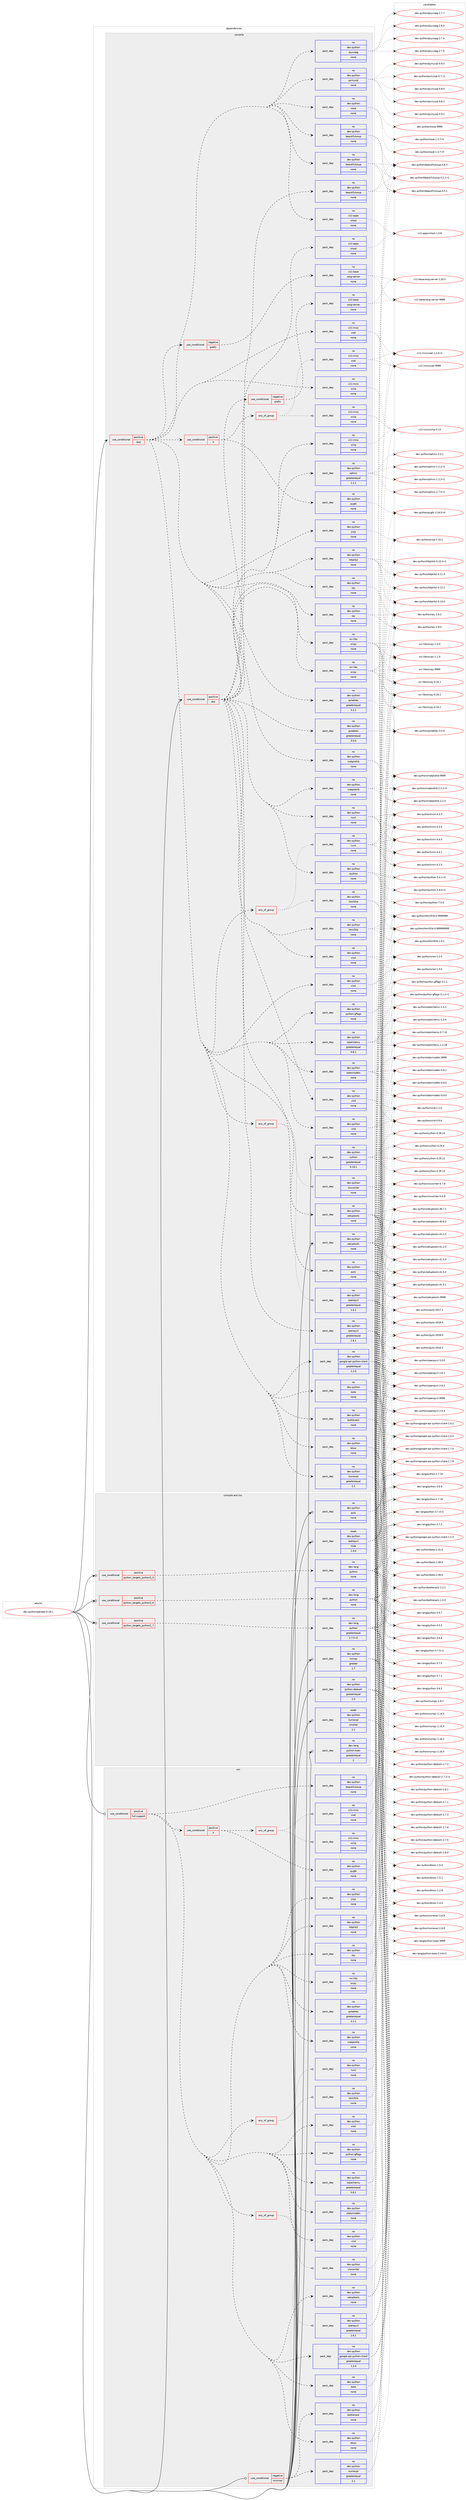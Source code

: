 digraph prolog {

# *************
# Graph options
# *************

newrank=true;
concentrate=true;
compound=true;
graph [rankdir=LR,fontname=Helvetica,fontsize=10,ranksep=1.5];#, ranksep=2.5, nodesep=0.2];
edge  [arrowhead=vee];
node  [fontname=Helvetica,fontsize=10];

# **********
# The ebuild
# **********

subgraph cluster_leftcol {
color=gray;
rank=same;
label=<<i>ebuild</i>>;
id [label="dev-python/pandas-0.19.1", color=red, width=4, href="../dev-python/pandas-0.19.1.svg"];
}

# ****************
# The dependencies
# ****************

subgraph cluster_midcol {
color=gray;
label=<<i>dependencies</i>>;
subgraph cluster_compile {
fillcolor="#eeeeee";
style=filled;
label=<<i>compile</i>>;
subgraph cond144007 {
dependency620198 [label=<<TABLE BORDER="0" CELLBORDER="1" CELLSPACING="0" CELLPADDING="4"><TR><TD ROWSPAN="3" CELLPADDING="10">use_conditional</TD></TR><TR><TD>positive</TD></TR><TR><TD>doc</TD></TR></TABLE>>, shape=none, color=red];
subgraph cond144008 {
dependency620199 [label=<<TABLE BORDER="0" CELLBORDER="1" CELLSPACING="0" CELLPADDING="4"><TR><TD ROWSPAN="3" CELLPADDING="10">use_conditional</TD></TR><TR><TD>negative</TD></TR><TR><TD>prefix</TD></TR></TABLE>>, shape=none, color=red];
subgraph pack464379 {
dependency620200 [label=<<TABLE BORDER="0" CELLBORDER="1" CELLSPACING="0" CELLPADDING="4" WIDTH="220"><TR><TD ROWSPAN="6" CELLPADDING="30">pack_dep</TD></TR><TR><TD WIDTH="110">no</TD></TR><TR><TD>x11-base</TD></TR><TR><TD>xorg-server</TD></TR><TR><TD>none</TD></TR><TR><TD></TD></TR></TABLE>>, shape=none, color=blue];
}
dependency620199:e -> dependency620200:w [weight=20,style="dashed",arrowhead="vee"];
}
dependency620198:e -> dependency620199:w [weight=20,style="dashed",arrowhead="vee"];
subgraph pack464380 {
dependency620201 [label=<<TABLE BORDER="0" CELLBORDER="1" CELLSPACING="0" CELLPADDING="4" WIDTH="220"><TR><TD ROWSPAN="6" CELLPADDING="30">pack_dep</TD></TR><TR><TD WIDTH="110">no</TD></TR><TR><TD>x11-apps</TD></TR><TR><TD>xhost</TD></TR><TR><TD>none</TD></TR><TR><TD></TD></TR></TABLE>>, shape=none, color=blue];
}
dependency620198:e -> dependency620201:w [weight=20,style="dashed",arrowhead="vee"];
subgraph pack464381 {
dependency620202 [label=<<TABLE BORDER="0" CELLBORDER="1" CELLSPACING="0" CELLPADDING="4" WIDTH="220"><TR><TD ROWSPAN="6" CELLPADDING="30">pack_dep</TD></TR><TR><TD WIDTH="110">no</TD></TR><TR><TD>dev-python</TD></TR><TR><TD>beautifulsoup</TD></TR><TR><TD>none</TD></TR><TR><TD></TD></TR></TABLE>>, shape=none, color=blue];
}
dependency620198:e -> dependency620202:w [weight=20,style="dashed",arrowhead="vee"];
subgraph pack464382 {
dependency620203 [label=<<TABLE BORDER="0" CELLBORDER="1" CELLSPACING="0" CELLPADDING="4" WIDTH="220"><TR><TD ROWSPAN="6" CELLPADDING="30">pack_dep</TD></TR><TR><TD WIDTH="110">no</TD></TR><TR><TD>dev-python</TD></TR><TR><TD>html5lib</TD></TR><TR><TD>none</TD></TR><TR><TD></TD></TR></TABLE>>, shape=none, color=blue];
}
dependency620198:e -> dependency620203:w [weight=20,style="dashed",arrowhead="vee"];
subgraph pack464383 {
dependency620204 [label=<<TABLE BORDER="0" CELLBORDER="1" CELLSPACING="0" CELLPADDING="4" WIDTH="220"><TR><TD ROWSPAN="6" CELLPADDING="30">pack_dep</TD></TR><TR><TD WIDTH="110">no</TD></TR><TR><TD>dev-python</TD></TR><TR><TD>ipython</TD></TR><TR><TD>none</TD></TR><TR><TD></TD></TR></TABLE>>, shape=none, color=blue];
}
dependency620198:e -> dependency620204:w [weight=20,style="dashed",arrowhead="vee"];
subgraph pack464384 {
dependency620205 [label=<<TABLE BORDER="0" CELLBORDER="1" CELLSPACING="0" CELLPADDING="4" WIDTH="220"><TR><TD ROWSPAN="6" CELLPADDING="30">pack_dep</TD></TR><TR><TD WIDTH="110">no</TD></TR><TR><TD>dev-python</TD></TR><TR><TD>lxml</TD></TR><TR><TD>none</TD></TR><TR><TD></TD></TR></TABLE>>, shape=none, color=blue];
}
dependency620198:e -> dependency620205:w [weight=20,style="dashed",arrowhead="vee"];
subgraph pack464385 {
dependency620206 [label=<<TABLE BORDER="0" CELLBORDER="1" CELLSPACING="0" CELLPADDING="4" WIDTH="220"><TR><TD ROWSPAN="6" CELLPADDING="30">pack_dep</TD></TR><TR><TD WIDTH="110">no</TD></TR><TR><TD>dev-python</TD></TR><TR><TD>matplotlib</TD></TR><TR><TD>none</TD></TR><TR><TD></TD></TR></TABLE>>, shape=none, color=blue];
}
dependency620198:e -> dependency620206:w [weight=20,style="dashed",arrowhead="vee"];
subgraph pack464386 {
dependency620207 [label=<<TABLE BORDER="0" CELLBORDER="1" CELLSPACING="0" CELLPADDING="4" WIDTH="220"><TR><TD ROWSPAN="6" CELLPADDING="30">pack_dep</TD></TR><TR><TD WIDTH="110">no</TD></TR><TR><TD>dev-python</TD></TR><TR><TD>openpyxl</TD></TR><TR><TD>greaterequal</TD></TR><TR><TD>1.6.1</TD></TR></TABLE>>, shape=none, color=blue];
}
dependency620198:e -> dependency620207:w [weight=20,style="dashed",arrowhead="vee"];
subgraph pack464387 {
dependency620208 [label=<<TABLE BORDER="0" CELLBORDER="1" CELLSPACING="0" CELLPADDING="4" WIDTH="220"><TR><TD ROWSPAN="6" CELLPADDING="30">pack_dep</TD></TR><TR><TD WIDTH="110">no</TD></TR><TR><TD>dev-python</TD></TR><TR><TD>pytables</TD></TR><TR><TD>greaterequal</TD></TR><TR><TD>3.0.0</TD></TR></TABLE>>, shape=none, color=blue];
}
dependency620198:e -> dependency620208:w [weight=20,style="dashed",arrowhead="vee"];
subgraph pack464388 {
dependency620209 [label=<<TABLE BORDER="0" CELLBORDER="1" CELLSPACING="0" CELLPADDING="4" WIDTH="220"><TR><TD ROWSPAN="6" CELLPADDING="30">pack_dep</TD></TR><TR><TD WIDTH="110">no</TD></TR><TR><TD>dev-python</TD></TR><TR><TD>pytz</TD></TR><TR><TD>none</TD></TR><TR><TD></TD></TR></TABLE>>, shape=none, color=blue];
}
dependency620198:e -> dependency620209:w [weight=20,style="dashed",arrowhead="vee"];
subgraph pack464389 {
dependency620210 [label=<<TABLE BORDER="0" CELLBORDER="1" CELLSPACING="0" CELLPADDING="4" WIDTH="220"><TR><TD ROWSPAN="6" CELLPADDING="30">pack_dep</TD></TR><TR><TD WIDTH="110">no</TD></TR><TR><TD>dev-python</TD></TR><TR><TD>rpy</TD></TR><TR><TD>none</TD></TR><TR><TD></TD></TR></TABLE>>, shape=none, color=blue];
}
dependency620198:e -> dependency620210:w [weight=20,style="dashed",arrowhead="vee"];
subgraph pack464390 {
dependency620211 [label=<<TABLE BORDER="0" CELLBORDER="1" CELLSPACING="0" CELLPADDING="4" WIDTH="220"><TR><TD ROWSPAN="6" CELLPADDING="30">pack_dep</TD></TR><TR><TD WIDTH="110">no</TD></TR><TR><TD>dev-python</TD></TR><TR><TD>sphinx</TD></TR><TR><TD>greaterequal</TD></TR><TR><TD>1.2.1</TD></TR></TABLE>>, shape=none, color=blue];
}
dependency620198:e -> dependency620211:w [weight=20,style="dashed",arrowhead="vee"];
subgraph pack464391 {
dependency620212 [label=<<TABLE BORDER="0" CELLBORDER="1" CELLSPACING="0" CELLPADDING="4" WIDTH="220"><TR><TD ROWSPAN="6" CELLPADDING="30">pack_dep</TD></TR><TR><TD WIDTH="110">no</TD></TR><TR><TD>dev-python</TD></TR><TR><TD>xlrd</TD></TR><TR><TD>none</TD></TR><TR><TD></TD></TR></TABLE>>, shape=none, color=blue];
}
dependency620198:e -> dependency620212:w [weight=20,style="dashed",arrowhead="vee"];
subgraph pack464392 {
dependency620213 [label=<<TABLE BORDER="0" CELLBORDER="1" CELLSPACING="0" CELLPADDING="4" WIDTH="220"><TR><TD ROWSPAN="6" CELLPADDING="30">pack_dep</TD></TR><TR><TD WIDTH="110">no</TD></TR><TR><TD>dev-python</TD></TR><TR><TD>xlwt</TD></TR><TR><TD>none</TD></TR><TR><TD></TD></TR></TABLE>>, shape=none, color=blue];
}
dependency620198:e -> dependency620213:w [weight=20,style="dashed",arrowhead="vee"];
subgraph pack464393 {
dependency620214 [label=<<TABLE BORDER="0" CELLBORDER="1" CELLSPACING="0" CELLPADDING="4" WIDTH="220"><TR><TD ROWSPAN="6" CELLPADDING="30">pack_dep</TD></TR><TR><TD WIDTH="110">no</TD></TR><TR><TD>sci-libs</TD></TR><TR><TD>scipy</TD></TR><TR><TD>none</TD></TR><TR><TD></TD></TR></TABLE>>, shape=none, color=blue];
}
dependency620198:e -> dependency620214:w [weight=20,style="dashed",arrowhead="vee"];
subgraph pack464394 {
dependency620215 [label=<<TABLE BORDER="0" CELLBORDER="1" CELLSPACING="0" CELLPADDING="4" WIDTH="220"><TR><TD ROWSPAN="6" CELLPADDING="30">pack_dep</TD></TR><TR><TD WIDTH="110">no</TD></TR><TR><TD>x11-misc</TD></TR><TR><TD>xclip</TD></TR><TR><TD>none</TD></TR><TR><TD></TD></TR></TABLE>>, shape=none, color=blue];
}
dependency620198:e -> dependency620215:w [weight=20,style="dashed",arrowhead="vee"];
}
id:e -> dependency620198:w [weight=20,style="solid",arrowhead="vee"];
subgraph cond144009 {
dependency620216 [label=<<TABLE BORDER="0" CELLBORDER="1" CELLSPACING="0" CELLPADDING="4"><TR><TD ROWSPAN="3" CELLPADDING="10">use_conditional</TD></TR><TR><TD>positive</TD></TR><TR><TD>test</TD></TR></TABLE>>, shape=none, color=red];
subgraph cond144010 {
dependency620217 [label=<<TABLE BORDER="0" CELLBORDER="1" CELLSPACING="0" CELLPADDING="4"><TR><TD ROWSPAN="3" CELLPADDING="10">use_conditional</TD></TR><TR><TD>negative</TD></TR><TR><TD>prefix</TD></TR></TABLE>>, shape=none, color=red];
subgraph pack464395 {
dependency620218 [label=<<TABLE BORDER="0" CELLBORDER="1" CELLSPACING="0" CELLPADDING="4" WIDTH="220"><TR><TD ROWSPAN="6" CELLPADDING="30">pack_dep</TD></TR><TR><TD WIDTH="110">no</TD></TR><TR><TD>x11-base</TD></TR><TR><TD>xorg-server</TD></TR><TR><TD>none</TD></TR><TR><TD></TD></TR></TABLE>>, shape=none, color=blue];
}
dependency620217:e -> dependency620218:w [weight=20,style="dashed",arrowhead="vee"];
}
dependency620216:e -> dependency620217:w [weight=20,style="dashed",arrowhead="vee"];
subgraph pack464396 {
dependency620219 [label=<<TABLE BORDER="0" CELLBORDER="1" CELLSPACING="0" CELLPADDING="4" WIDTH="220"><TR><TD ROWSPAN="6" CELLPADDING="30">pack_dep</TD></TR><TR><TD WIDTH="110">no</TD></TR><TR><TD>x11-apps</TD></TR><TR><TD>xhost</TD></TR><TR><TD>none</TD></TR><TR><TD></TD></TR></TABLE>>, shape=none, color=blue];
}
dependency620216:e -> dependency620219:w [weight=20,style="dashed",arrowhead="vee"];
subgraph pack464397 {
dependency620220 [label=<<TABLE BORDER="0" CELLBORDER="1" CELLSPACING="0" CELLPADDING="4" WIDTH="220"><TR><TD ROWSPAN="6" CELLPADDING="30">pack_dep</TD></TR><TR><TD WIDTH="110">no</TD></TR><TR><TD>dev-python</TD></TR><TR><TD>bottleneck</TD></TR><TR><TD>none</TD></TR><TR><TD></TD></TR></TABLE>>, shape=none, color=blue];
}
dependency620216:e -> dependency620220:w [weight=20,style="dashed",arrowhead="vee"];
subgraph pack464398 {
dependency620221 [label=<<TABLE BORDER="0" CELLBORDER="1" CELLSPACING="0" CELLPADDING="4" WIDTH="220"><TR><TD ROWSPAN="6" CELLPADDING="30">pack_dep</TD></TR><TR><TD WIDTH="110">no</TD></TR><TR><TD>dev-python</TD></TR><TR><TD>numexpr</TD></TR><TR><TD>greaterequal</TD></TR><TR><TD>2.1</TD></TR></TABLE>>, shape=none, color=blue];
}
dependency620216:e -> dependency620221:w [weight=20,style="dashed",arrowhead="vee"];
subgraph pack464399 {
dependency620222 [label=<<TABLE BORDER="0" CELLBORDER="1" CELLSPACING="0" CELLPADDING="4" WIDTH="220"><TR><TD ROWSPAN="6" CELLPADDING="30">pack_dep</TD></TR><TR><TD WIDTH="110">no</TD></TR><TR><TD>dev-python</TD></TR><TR><TD>beautifulsoup</TD></TR><TR><TD>none</TD></TR><TR><TD></TD></TR></TABLE>>, shape=none, color=blue];
}
dependency620216:e -> dependency620222:w [weight=20,style="dashed",arrowhead="vee"];
subgraph pack464400 {
dependency620223 [label=<<TABLE BORDER="0" CELLBORDER="1" CELLSPACING="0" CELLPADDING="4" WIDTH="220"><TR><TD ROWSPAN="6" CELLPADDING="30">pack_dep</TD></TR><TR><TD WIDTH="110">no</TD></TR><TR><TD>dev-python</TD></TR><TR><TD>blosc</TD></TR><TR><TD>none</TD></TR><TR><TD></TD></TR></TABLE>>, shape=none, color=blue];
}
dependency620216:e -> dependency620223:w [weight=20,style="dashed",arrowhead="vee"];
subgraph pack464401 {
dependency620224 [label=<<TABLE BORDER="0" CELLBORDER="1" CELLSPACING="0" CELLPADDING="4" WIDTH="220"><TR><TD ROWSPAN="6" CELLPADDING="30">pack_dep</TD></TR><TR><TD WIDTH="110">no</TD></TR><TR><TD>dev-python</TD></TR><TR><TD>boto</TD></TR><TR><TD>none</TD></TR><TR><TD></TD></TR></TABLE>>, shape=none, color=blue];
}
dependency620216:e -> dependency620224:w [weight=20,style="dashed",arrowhead="vee"];
subgraph pack464402 {
dependency620225 [label=<<TABLE BORDER="0" CELLBORDER="1" CELLSPACING="0" CELLPADDING="4" WIDTH="220"><TR><TD ROWSPAN="6" CELLPADDING="30">pack_dep</TD></TR><TR><TD WIDTH="110">no</TD></TR><TR><TD>dev-python</TD></TR><TR><TD>google-api-python-client</TD></TR><TR><TD>greaterequal</TD></TR><TR><TD>1.2.0</TD></TR></TABLE>>, shape=none, color=blue];
}
dependency620216:e -> dependency620225:w [weight=20,style="dashed",arrowhead="vee"];
subgraph any11439 {
dependency620226 [label=<<TABLE BORDER="0" CELLBORDER="1" CELLSPACING="0" CELLPADDING="4"><TR><TD CELLPADDING="10">any_of_group</TD></TR></TABLE>>, shape=none, color=red];subgraph pack464403 {
dependency620227 [label=<<TABLE BORDER="0" CELLBORDER="1" CELLSPACING="0" CELLPADDING="4" WIDTH="220"><TR><TD ROWSPAN="6" CELLPADDING="30">pack_dep</TD></TR><TR><TD WIDTH="110">no</TD></TR><TR><TD>dev-python</TD></TR><TR><TD>html5lib</TD></TR><TR><TD>none</TD></TR><TR><TD></TD></TR></TABLE>>, shape=none, color=blue];
}
dependency620226:e -> dependency620227:w [weight=20,style="dotted",arrowhead="oinv"];
subgraph pack464404 {
dependency620228 [label=<<TABLE BORDER="0" CELLBORDER="1" CELLSPACING="0" CELLPADDING="4" WIDTH="220"><TR><TD ROWSPAN="6" CELLPADDING="30">pack_dep</TD></TR><TR><TD WIDTH="110">no</TD></TR><TR><TD>dev-python</TD></TR><TR><TD>lxml</TD></TR><TR><TD>none</TD></TR><TR><TD></TD></TR></TABLE>>, shape=none, color=blue];
}
dependency620226:e -> dependency620228:w [weight=20,style="dotted",arrowhead="oinv"];
}
dependency620216:e -> dependency620226:w [weight=20,style="dashed",arrowhead="vee"];
subgraph pack464405 {
dependency620229 [label=<<TABLE BORDER="0" CELLBORDER="1" CELLSPACING="0" CELLPADDING="4" WIDTH="220"><TR><TD ROWSPAN="6" CELLPADDING="30">pack_dep</TD></TR><TR><TD WIDTH="110">no</TD></TR><TR><TD>dev-python</TD></TR><TR><TD>httplib2</TD></TR><TR><TD>none</TD></TR><TR><TD></TD></TR></TABLE>>, shape=none, color=blue];
}
dependency620216:e -> dependency620229:w [weight=20,style="dashed",arrowhead="vee"];
subgraph pack464406 {
dependency620230 [label=<<TABLE BORDER="0" CELLBORDER="1" CELLSPACING="0" CELLPADDING="4" WIDTH="220"><TR><TD ROWSPAN="6" CELLPADDING="30">pack_dep</TD></TR><TR><TD WIDTH="110">no</TD></TR><TR><TD>dev-python</TD></TR><TR><TD>jinja</TD></TR><TR><TD>none</TD></TR><TR><TD></TD></TR></TABLE>>, shape=none, color=blue];
}
dependency620216:e -> dependency620230:w [weight=20,style="dashed",arrowhead="vee"];
subgraph pack464407 {
dependency620231 [label=<<TABLE BORDER="0" CELLBORDER="1" CELLSPACING="0" CELLPADDING="4" WIDTH="220"><TR><TD ROWSPAN="6" CELLPADDING="30">pack_dep</TD></TR><TR><TD WIDTH="110">no</TD></TR><TR><TD>dev-python</TD></TR><TR><TD>matplotlib</TD></TR><TR><TD>none</TD></TR><TR><TD></TD></TR></TABLE>>, shape=none, color=blue];
}
dependency620216:e -> dependency620231:w [weight=20,style="dashed",arrowhead="vee"];
subgraph any11440 {
dependency620232 [label=<<TABLE BORDER="0" CELLBORDER="1" CELLSPACING="0" CELLPADDING="4"><TR><TD CELLPADDING="10">any_of_group</TD></TR></TABLE>>, shape=none, color=red];subgraph pack464408 {
dependency620233 [label=<<TABLE BORDER="0" CELLBORDER="1" CELLSPACING="0" CELLPADDING="4" WIDTH="220"><TR><TD ROWSPAN="6" CELLPADDING="30">pack_dep</TD></TR><TR><TD WIDTH="110">no</TD></TR><TR><TD>dev-python</TD></TR><TR><TD>openpyxl</TD></TR><TR><TD>greaterequal</TD></TR><TR><TD>1.6.1</TD></TR></TABLE>>, shape=none, color=blue];
}
dependency620232:e -> dependency620233:w [weight=20,style="dotted",arrowhead="oinv"];
subgraph pack464409 {
dependency620234 [label=<<TABLE BORDER="0" CELLBORDER="1" CELLSPACING="0" CELLPADDING="4" WIDTH="220"><TR><TD ROWSPAN="6" CELLPADDING="30">pack_dep</TD></TR><TR><TD WIDTH="110">no</TD></TR><TR><TD>dev-python</TD></TR><TR><TD>xlsxwriter</TD></TR><TR><TD>none</TD></TR><TR><TD></TD></TR></TABLE>>, shape=none, color=blue];
}
dependency620232:e -> dependency620234:w [weight=20,style="dotted",arrowhead="oinv"];
}
dependency620216:e -> dependency620232:w [weight=20,style="dashed",arrowhead="vee"];
subgraph pack464410 {
dependency620235 [label=<<TABLE BORDER="0" CELLBORDER="1" CELLSPACING="0" CELLPADDING="4" WIDTH="220"><TR><TD ROWSPAN="6" CELLPADDING="30">pack_dep</TD></TR><TR><TD WIDTH="110">no</TD></TR><TR><TD>dev-python</TD></TR><TR><TD>pytables</TD></TR><TR><TD>greaterequal</TD></TR><TR><TD>3.2.1</TD></TR></TABLE>>, shape=none, color=blue];
}
dependency620216:e -> dependency620235:w [weight=20,style="dashed",arrowhead="vee"];
subgraph pack464411 {
dependency620236 [label=<<TABLE BORDER="0" CELLBORDER="1" CELLSPACING="0" CELLPADDING="4" WIDTH="220"><TR><TD ROWSPAN="6" CELLPADDING="30">pack_dep</TD></TR><TR><TD WIDTH="110">no</TD></TR><TR><TD>dev-python</TD></TR><TR><TD>python-gflags</TD></TR><TR><TD>none</TD></TR><TR><TD></TD></TR></TABLE>>, shape=none, color=blue];
}
dependency620216:e -> dependency620236:w [weight=20,style="dashed",arrowhead="vee"];
subgraph pack464412 {
dependency620237 [label=<<TABLE BORDER="0" CELLBORDER="1" CELLSPACING="0" CELLPADDING="4" WIDTH="220"><TR><TD ROWSPAN="6" CELLPADDING="30">pack_dep</TD></TR><TR><TD WIDTH="110">no</TD></TR><TR><TD>dev-python</TD></TR><TR><TD>rpy</TD></TR><TR><TD>none</TD></TR><TR><TD></TD></TR></TABLE>>, shape=none, color=blue];
}
dependency620216:e -> dependency620237:w [weight=20,style="dashed",arrowhead="vee"];
subgraph pack464413 {
dependency620238 [label=<<TABLE BORDER="0" CELLBORDER="1" CELLSPACING="0" CELLPADDING="4" WIDTH="220"><TR><TD ROWSPAN="6" CELLPADDING="30">pack_dep</TD></TR><TR><TD WIDTH="110">no</TD></TR><TR><TD>dev-python</TD></TR><TR><TD>setuptools</TD></TR><TR><TD>none</TD></TR><TR><TD></TD></TR></TABLE>>, shape=none, color=blue];
}
dependency620216:e -> dependency620238:w [weight=20,style="dashed",arrowhead="vee"];
subgraph pack464414 {
dependency620239 [label=<<TABLE BORDER="0" CELLBORDER="1" CELLSPACING="0" CELLPADDING="4" WIDTH="220"><TR><TD ROWSPAN="6" CELLPADDING="30">pack_dep</TD></TR><TR><TD WIDTH="110">no</TD></TR><TR><TD>dev-python</TD></TR><TR><TD>statsmodels</TD></TR><TR><TD>none</TD></TR><TR><TD></TD></TR></TABLE>>, shape=none, color=blue];
}
dependency620216:e -> dependency620239:w [weight=20,style="dashed",arrowhead="vee"];
subgraph pack464415 {
dependency620240 [label=<<TABLE BORDER="0" CELLBORDER="1" CELLSPACING="0" CELLPADDING="4" WIDTH="220"><TR><TD ROWSPAN="6" CELLPADDING="30">pack_dep</TD></TR><TR><TD WIDTH="110">no</TD></TR><TR><TD>dev-python</TD></TR><TR><TD>sqlalchemy</TD></TR><TR><TD>greaterequal</TD></TR><TR><TD>0.8.1</TD></TR></TABLE>>, shape=none, color=blue];
}
dependency620216:e -> dependency620240:w [weight=20,style="dashed",arrowhead="vee"];
subgraph pack464416 {
dependency620241 [label=<<TABLE BORDER="0" CELLBORDER="1" CELLSPACING="0" CELLPADDING="4" WIDTH="220"><TR><TD ROWSPAN="6" CELLPADDING="30">pack_dep</TD></TR><TR><TD WIDTH="110">no</TD></TR><TR><TD>dev-python</TD></TR><TR><TD>xlrd</TD></TR><TR><TD>none</TD></TR><TR><TD></TD></TR></TABLE>>, shape=none, color=blue];
}
dependency620216:e -> dependency620241:w [weight=20,style="dashed",arrowhead="vee"];
subgraph pack464417 {
dependency620242 [label=<<TABLE BORDER="0" CELLBORDER="1" CELLSPACING="0" CELLPADDING="4" WIDTH="220"><TR><TD ROWSPAN="6" CELLPADDING="30">pack_dep</TD></TR><TR><TD WIDTH="110">no</TD></TR><TR><TD>dev-python</TD></TR><TR><TD>xlwt</TD></TR><TR><TD>none</TD></TR><TR><TD></TD></TR></TABLE>>, shape=none, color=blue];
}
dependency620216:e -> dependency620242:w [weight=20,style="dashed",arrowhead="vee"];
subgraph pack464418 {
dependency620243 [label=<<TABLE BORDER="0" CELLBORDER="1" CELLSPACING="0" CELLPADDING="4" WIDTH="220"><TR><TD ROWSPAN="6" CELLPADDING="30">pack_dep</TD></TR><TR><TD WIDTH="110">no</TD></TR><TR><TD>sci-libs</TD></TR><TR><TD>scipy</TD></TR><TR><TD>none</TD></TR><TR><TD></TD></TR></TABLE>>, shape=none, color=blue];
}
dependency620216:e -> dependency620243:w [weight=20,style="dashed",arrowhead="vee"];
subgraph cond144011 {
dependency620244 [label=<<TABLE BORDER="0" CELLBORDER="1" CELLSPACING="0" CELLPADDING="4"><TR><TD ROWSPAN="3" CELLPADDING="10">use_conditional</TD></TR><TR><TD>positive</TD></TR><TR><TD>X</TD></TR></TABLE>>, shape=none, color=red];
subgraph pack464419 {
dependency620245 [label=<<TABLE BORDER="0" CELLBORDER="1" CELLSPACING="0" CELLPADDING="4" WIDTH="220"><TR><TD ROWSPAN="6" CELLPADDING="30">pack_dep</TD></TR><TR><TD WIDTH="110">no</TD></TR><TR><TD>dev-python</TD></TR><TR><TD>pygtk</TD></TR><TR><TD>none</TD></TR><TR><TD></TD></TR></TABLE>>, shape=none, color=blue];
}
dependency620244:e -> dependency620245:w [weight=20,style="dashed",arrowhead="vee"];
subgraph any11441 {
dependency620246 [label=<<TABLE BORDER="0" CELLBORDER="1" CELLSPACING="0" CELLPADDING="4"><TR><TD CELLPADDING="10">any_of_group</TD></TR></TABLE>>, shape=none, color=red];subgraph pack464420 {
dependency620247 [label=<<TABLE BORDER="0" CELLBORDER="1" CELLSPACING="0" CELLPADDING="4" WIDTH="220"><TR><TD ROWSPAN="6" CELLPADDING="30">pack_dep</TD></TR><TR><TD WIDTH="110">no</TD></TR><TR><TD>x11-misc</TD></TR><TR><TD>xclip</TD></TR><TR><TD>none</TD></TR><TR><TD></TD></TR></TABLE>>, shape=none, color=blue];
}
dependency620246:e -> dependency620247:w [weight=20,style="dotted",arrowhead="oinv"];
subgraph pack464421 {
dependency620248 [label=<<TABLE BORDER="0" CELLBORDER="1" CELLSPACING="0" CELLPADDING="4" WIDTH="220"><TR><TD ROWSPAN="6" CELLPADDING="30">pack_dep</TD></TR><TR><TD WIDTH="110">no</TD></TR><TR><TD>x11-misc</TD></TR><TR><TD>xsel</TD></TR><TR><TD>none</TD></TR><TR><TD></TD></TR></TABLE>>, shape=none, color=blue];
}
dependency620246:e -> dependency620248:w [weight=20,style="dotted",arrowhead="oinv"];
}
dependency620244:e -> dependency620246:w [weight=20,style="dashed",arrowhead="vee"];
}
dependency620216:e -> dependency620244:w [weight=20,style="dashed",arrowhead="vee"];
subgraph pack464422 {
dependency620249 [label=<<TABLE BORDER="0" CELLBORDER="1" CELLSPACING="0" CELLPADDING="4" WIDTH="220"><TR><TD ROWSPAN="6" CELLPADDING="30">pack_dep</TD></TR><TR><TD WIDTH="110">no</TD></TR><TR><TD>dev-python</TD></TR><TR><TD>beautifulsoup</TD></TR><TR><TD>none</TD></TR><TR><TD></TD></TR></TABLE>>, shape=none, color=blue];
}
dependency620216:e -> dependency620249:w [weight=20,style="dashed",arrowhead="vee"];
subgraph pack464423 {
dependency620250 [label=<<TABLE BORDER="0" CELLBORDER="1" CELLSPACING="0" CELLPADDING="4" WIDTH="220"><TR><TD ROWSPAN="6" CELLPADDING="30">pack_dep</TD></TR><TR><TD WIDTH="110">no</TD></TR><TR><TD>dev-python</TD></TR><TR><TD>nose</TD></TR><TR><TD>none</TD></TR><TR><TD></TD></TR></TABLE>>, shape=none, color=blue];
}
dependency620216:e -> dependency620250:w [weight=20,style="dashed",arrowhead="vee"];
subgraph pack464424 {
dependency620251 [label=<<TABLE BORDER="0" CELLBORDER="1" CELLSPACING="0" CELLPADDING="4" WIDTH="220"><TR><TD ROWSPAN="6" CELLPADDING="30">pack_dep</TD></TR><TR><TD WIDTH="110">no</TD></TR><TR><TD>dev-python</TD></TR><TR><TD>pymysql</TD></TR><TR><TD>none</TD></TR><TR><TD></TD></TR></TABLE>>, shape=none, color=blue];
}
dependency620216:e -> dependency620251:w [weight=20,style="dashed",arrowhead="vee"];
subgraph pack464425 {
dependency620252 [label=<<TABLE BORDER="0" CELLBORDER="1" CELLSPACING="0" CELLPADDING="4" WIDTH="220"><TR><TD ROWSPAN="6" CELLPADDING="30">pack_dep</TD></TR><TR><TD WIDTH="110">no</TD></TR><TR><TD>dev-python</TD></TR><TR><TD>psycopg</TD></TR><TR><TD>none</TD></TR><TR><TD></TD></TR></TABLE>>, shape=none, color=blue];
}
dependency620216:e -> dependency620252:w [weight=20,style="dashed",arrowhead="vee"];
subgraph pack464426 {
dependency620253 [label=<<TABLE BORDER="0" CELLBORDER="1" CELLSPACING="0" CELLPADDING="4" WIDTH="220"><TR><TD ROWSPAN="6" CELLPADDING="30">pack_dep</TD></TR><TR><TD WIDTH="110">no</TD></TR><TR><TD>x11-misc</TD></TR><TR><TD>xclip</TD></TR><TR><TD>none</TD></TR><TR><TD></TD></TR></TABLE>>, shape=none, color=blue];
}
dependency620216:e -> dependency620253:w [weight=20,style="dashed",arrowhead="vee"];
subgraph pack464427 {
dependency620254 [label=<<TABLE BORDER="0" CELLBORDER="1" CELLSPACING="0" CELLPADDING="4" WIDTH="220"><TR><TD ROWSPAN="6" CELLPADDING="30">pack_dep</TD></TR><TR><TD WIDTH="110">no</TD></TR><TR><TD>x11-misc</TD></TR><TR><TD>xsel</TD></TR><TR><TD>none</TD></TR><TR><TD></TD></TR></TABLE>>, shape=none, color=blue];
}
dependency620216:e -> dependency620254:w [weight=20,style="dashed",arrowhead="vee"];
}
id:e -> dependency620216:w [weight=20,style="solid",arrowhead="vee"];
subgraph pack464428 {
dependency620255 [label=<<TABLE BORDER="0" CELLBORDER="1" CELLSPACING="0" CELLPADDING="4" WIDTH="220"><TR><TD ROWSPAN="6" CELLPADDING="30">pack_dep</TD></TR><TR><TD WIDTH="110">no</TD></TR><TR><TD>dev-python</TD></TR><TR><TD>cython</TD></TR><TR><TD>greaterequal</TD></TR><TR><TD>0.19.1</TD></TR></TABLE>>, shape=none, color=blue];
}
id:e -> dependency620255:w [weight=20,style="solid",arrowhead="vee"];
subgraph pack464429 {
dependency620256 [label=<<TABLE BORDER="0" CELLBORDER="1" CELLSPACING="0" CELLPADDING="4" WIDTH="220"><TR><TD ROWSPAN="6" CELLPADDING="30">pack_dep</TD></TR><TR><TD WIDTH="110">no</TD></TR><TR><TD>dev-python</TD></TR><TR><TD>setuptools</TD></TR><TR><TD>none</TD></TR><TR><TD></TD></TR></TABLE>>, shape=none, color=blue];
}
id:e -> dependency620256:w [weight=20,style="solid",arrowhead="vee"];
}
subgraph cluster_compileandrun {
fillcolor="#eeeeee";
style=filled;
label=<<i>compile and run</i>>;
subgraph cond144012 {
dependency620257 [label=<<TABLE BORDER="0" CELLBORDER="1" CELLSPACING="0" CELLPADDING="4"><TR><TD ROWSPAN="3" CELLPADDING="10">use_conditional</TD></TR><TR><TD>positive</TD></TR><TR><TD>python_targets_python2_7</TD></TR></TABLE>>, shape=none, color=red];
subgraph pack464430 {
dependency620258 [label=<<TABLE BORDER="0" CELLBORDER="1" CELLSPACING="0" CELLPADDING="4" WIDTH="220"><TR><TD ROWSPAN="6" CELLPADDING="30">pack_dep</TD></TR><TR><TD WIDTH="110">no</TD></TR><TR><TD>dev-lang</TD></TR><TR><TD>python</TD></TR><TR><TD>greaterequal</TD></TR><TR><TD>2.7.5-r2</TD></TR></TABLE>>, shape=none, color=blue];
}
dependency620257:e -> dependency620258:w [weight=20,style="dashed",arrowhead="vee"];
}
id:e -> dependency620257:w [weight=20,style="solid",arrowhead="odotvee"];
subgraph cond144013 {
dependency620259 [label=<<TABLE BORDER="0" CELLBORDER="1" CELLSPACING="0" CELLPADDING="4"><TR><TD ROWSPAN="3" CELLPADDING="10">use_conditional</TD></TR><TR><TD>positive</TD></TR><TR><TD>python_targets_python3_5</TD></TR></TABLE>>, shape=none, color=red];
subgraph pack464431 {
dependency620260 [label=<<TABLE BORDER="0" CELLBORDER="1" CELLSPACING="0" CELLPADDING="4" WIDTH="220"><TR><TD ROWSPAN="6" CELLPADDING="30">pack_dep</TD></TR><TR><TD WIDTH="110">no</TD></TR><TR><TD>dev-lang</TD></TR><TR><TD>python</TD></TR><TR><TD>none</TD></TR><TR><TD></TD></TR></TABLE>>, shape=none, color=blue];
}
dependency620259:e -> dependency620260:w [weight=20,style="dashed",arrowhead="vee"];
}
id:e -> dependency620259:w [weight=20,style="solid",arrowhead="odotvee"];
subgraph cond144014 {
dependency620261 [label=<<TABLE BORDER="0" CELLBORDER="1" CELLSPACING="0" CELLPADDING="4"><TR><TD ROWSPAN="3" CELLPADDING="10">use_conditional</TD></TR><TR><TD>positive</TD></TR><TR><TD>python_targets_python3_6</TD></TR></TABLE>>, shape=none, color=red];
subgraph pack464432 {
dependency620262 [label=<<TABLE BORDER="0" CELLBORDER="1" CELLSPACING="0" CELLPADDING="4" WIDTH="220"><TR><TD ROWSPAN="6" CELLPADDING="30">pack_dep</TD></TR><TR><TD WIDTH="110">no</TD></TR><TR><TD>dev-lang</TD></TR><TR><TD>python</TD></TR><TR><TD>none</TD></TR><TR><TD></TD></TR></TABLE>>, shape=none, color=blue];
}
dependency620261:e -> dependency620262:w [weight=20,style="dashed",arrowhead="vee"];
}
id:e -> dependency620261:w [weight=20,style="solid",arrowhead="odotvee"];
subgraph pack464433 {
dependency620263 [label=<<TABLE BORDER="0" CELLBORDER="1" CELLSPACING="0" CELLPADDING="4" WIDTH="220"><TR><TD ROWSPAN="6" CELLPADDING="30">pack_dep</TD></TR><TR><TD WIDTH="110">no</TD></TR><TR><TD>dev-lang</TD></TR><TR><TD>python-exec</TD></TR><TR><TD>greaterequal</TD></TR><TR><TD>2</TD></TR></TABLE>>, shape=none, color=blue];
}
id:e -> dependency620263:w [weight=20,style="solid",arrowhead="odotvee"];
subgraph pack464434 {
dependency620264 [label=<<TABLE BORDER="0" CELLBORDER="1" CELLSPACING="0" CELLPADDING="4" WIDTH="220"><TR><TD ROWSPAN="6" CELLPADDING="30">pack_dep</TD></TR><TR><TD WIDTH="110">no</TD></TR><TR><TD>dev-python</TD></TR><TR><TD>numpy</TD></TR><TR><TD>greater</TD></TR><TR><TD>1.7</TD></TR></TABLE>>, shape=none, color=blue];
}
id:e -> dependency620264:w [weight=20,style="solid",arrowhead="odotvee"];
subgraph pack464435 {
dependency620265 [label=<<TABLE BORDER="0" CELLBORDER="1" CELLSPACING="0" CELLPADDING="4" WIDTH="220"><TR><TD ROWSPAN="6" CELLPADDING="30">pack_dep</TD></TR><TR><TD WIDTH="110">no</TD></TR><TR><TD>dev-python</TD></TR><TR><TD>python-dateutil</TD></TR><TR><TD>greaterequal</TD></TR><TR><TD>2.0</TD></TR></TABLE>>, shape=none, color=blue];
}
id:e -> dependency620265:w [weight=20,style="solid",arrowhead="odotvee"];
subgraph pack464436 {
dependency620266 [label=<<TABLE BORDER="0" CELLBORDER="1" CELLSPACING="0" CELLPADDING="4" WIDTH="220"><TR><TD ROWSPAN="6" CELLPADDING="30">pack_dep</TD></TR><TR><TD WIDTH="110">no</TD></TR><TR><TD>dev-python</TD></TR><TR><TD>pytz</TD></TR><TR><TD>none</TD></TR><TR><TD></TD></TR></TABLE>>, shape=none, color=blue];
}
id:e -> dependency620266:w [weight=20,style="solid",arrowhead="odotvee"];
subgraph pack464437 {
dependency620267 [label=<<TABLE BORDER="0" CELLBORDER="1" CELLSPACING="0" CELLPADDING="4" WIDTH="220"><TR><TD ROWSPAN="6" CELLPADDING="30">pack_dep</TD></TR><TR><TD WIDTH="110">weak</TD></TR><TR><TD>dev-python</TD></TR><TR><TD>numexpr</TD></TR><TR><TD>smaller</TD></TR><TR><TD>2.1</TD></TR></TABLE>>, shape=none, color=blue];
}
id:e -> dependency620267:w [weight=20,style="solid",arrowhead="odotvee"];
subgraph pack464438 {
dependency620268 [label=<<TABLE BORDER="0" CELLBORDER="1" CELLSPACING="0" CELLPADDING="4" WIDTH="220"><TR><TD ROWSPAN="6" CELLPADDING="30">pack_dep</TD></TR><TR><TD WIDTH="110">weak</TD></TR><TR><TD>dev-python</TD></TR><TR><TD>openpyxl</TD></TR><TR><TD>tilde</TD></TR><TR><TD>1.9.0</TD></TR></TABLE>>, shape=none, color=blue];
}
id:e -> dependency620268:w [weight=20,style="solid",arrowhead="odotvee"];
}
subgraph cluster_run {
fillcolor="#eeeeee";
style=filled;
label=<<i>run</i>>;
subgraph cond144015 {
dependency620269 [label=<<TABLE BORDER="0" CELLBORDER="1" CELLSPACING="0" CELLPADDING="4"><TR><TD ROWSPAN="3" CELLPADDING="10">use_conditional</TD></TR><TR><TD>negative</TD></TR><TR><TD>minimal</TD></TR></TABLE>>, shape=none, color=red];
subgraph pack464439 {
dependency620270 [label=<<TABLE BORDER="0" CELLBORDER="1" CELLSPACING="0" CELLPADDING="4" WIDTH="220"><TR><TD ROWSPAN="6" CELLPADDING="30">pack_dep</TD></TR><TR><TD WIDTH="110">no</TD></TR><TR><TD>dev-python</TD></TR><TR><TD>bottleneck</TD></TR><TR><TD>none</TD></TR><TR><TD></TD></TR></TABLE>>, shape=none, color=blue];
}
dependency620269:e -> dependency620270:w [weight=20,style="dashed",arrowhead="vee"];
subgraph pack464440 {
dependency620271 [label=<<TABLE BORDER="0" CELLBORDER="1" CELLSPACING="0" CELLPADDING="4" WIDTH="220"><TR><TD ROWSPAN="6" CELLPADDING="30">pack_dep</TD></TR><TR><TD WIDTH="110">no</TD></TR><TR><TD>dev-python</TD></TR><TR><TD>numexpr</TD></TR><TR><TD>greaterequal</TD></TR><TR><TD>2.1</TD></TR></TABLE>>, shape=none, color=blue];
}
dependency620269:e -> dependency620271:w [weight=20,style="dashed",arrowhead="vee"];
}
id:e -> dependency620269:w [weight=20,style="solid",arrowhead="odot"];
subgraph cond144016 {
dependency620272 [label=<<TABLE BORDER="0" CELLBORDER="1" CELLSPACING="0" CELLPADDING="4"><TR><TD ROWSPAN="3" CELLPADDING="10">use_conditional</TD></TR><TR><TD>positive</TD></TR><TR><TD>full-support</TD></TR></TABLE>>, shape=none, color=red];
subgraph pack464441 {
dependency620273 [label=<<TABLE BORDER="0" CELLBORDER="1" CELLSPACING="0" CELLPADDING="4" WIDTH="220"><TR><TD ROWSPAN="6" CELLPADDING="30">pack_dep</TD></TR><TR><TD WIDTH="110">no</TD></TR><TR><TD>dev-python</TD></TR><TR><TD>beautifulsoup</TD></TR><TR><TD>none</TD></TR><TR><TD></TD></TR></TABLE>>, shape=none, color=blue];
}
dependency620272:e -> dependency620273:w [weight=20,style="dashed",arrowhead="vee"];
subgraph pack464442 {
dependency620274 [label=<<TABLE BORDER="0" CELLBORDER="1" CELLSPACING="0" CELLPADDING="4" WIDTH="220"><TR><TD ROWSPAN="6" CELLPADDING="30">pack_dep</TD></TR><TR><TD WIDTH="110">no</TD></TR><TR><TD>dev-python</TD></TR><TR><TD>blosc</TD></TR><TR><TD>none</TD></TR><TR><TD></TD></TR></TABLE>>, shape=none, color=blue];
}
dependency620272:e -> dependency620274:w [weight=20,style="dashed",arrowhead="vee"];
subgraph pack464443 {
dependency620275 [label=<<TABLE BORDER="0" CELLBORDER="1" CELLSPACING="0" CELLPADDING="4" WIDTH="220"><TR><TD ROWSPAN="6" CELLPADDING="30">pack_dep</TD></TR><TR><TD WIDTH="110">no</TD></TR><TR><TD>dev-python</TD></TR><TR><TD>boto</TD></TR><TR><TD>none</TD></TR><TR><TD></TD></TR></TABLE>>, shape=none, color=blue];
}
dependency620272:e -> dependency620275:w [weight=20,style="dashed",arrowhead="vee"];
subgraph pack464444 {
dependency620276 [label=<<TABLE BORDER="0" CELLBORDER="1" CELLSPACING="0" CELLPADDING="4" WIDTH="220"><TR><TD ROWSPAN="6" CELLPADDING="30">pack_dep</TD></TR><TR><TD WIDTH="110">no</TD></TR><TR><TD>dev-python</TD></TR><TR><TD>google-api-python-client</TD></TR><TR><TD>greaterequal</TD></TR><TR><TD>1.2.0</TD></TR></TABLE>>, shape=none, color=blue];
}
dependency620272:e -> dependency620276:w [weight=20,style="dashed",arrowhead="vee"];
subgraph any11442 {
dependency620277 [label=<<TABLE BORDER="0" CELLBORDER="1" CELLSPACING="0" CELLPADDING="4"><TR><TD CELLPADDING="10">any_of_group</TD></TR></TABLE>>, shape=none, color=red];subgraph pack464445 {
dependency620278 [label=<<TABLE BORDER="0" CELLBORDER="1" CELLSPACING="0" CELLPADDING="4" WIDTH="220"><TR><TD ROWSPAN="6" CELLPADDING="30">pack_dep</TD></TR><TR><TD WIDTH="110">no</TD></TR><TR><TD>dev-python</TD></TR><TR><TD>html5lib</TD></TR><TR><TD>none</TD></TR><TR><TD></TD></TR></TABLE>>, shape=none, color=blue];
}
dependency620277:e -> dependency620278:w [weight=20,style="dotted",arrowhead="oinv"];
subgraph pack464446 {
dependency620279 [label=<<TABLE BORDER="0" CELLBORDER="1" CELLSPACING="0" CELLPADDING="4" WIDTH="220"><TR><TD ROWSPAN="6" CELLPADDING="30">pack_dep</TD></TR><TR><TD WIDTH="110">no</TD></TR><TR><TD>dev-python</TD></TR><TR><TD>lxml</TD></TR><TR><TD>none</TD></TR><TR><TD></TD></TR></TABLE>>, shape=none, color=blue];
}
dependency620277:e -> dependency620279:w [weight=20,style="dotted",arrowhead="oinv"];
}
dependency620272:e -> dependency620277:w [weight=20,style="dashed",arrowhead="vee"];
subgraph pack464447 {
dependency620280 [label=<<TABLE BORDER="0" CELLBORDER="1" CELLSPACING="0" CELLPADDING="4" WIDTH="220"><TR><TD ROWSPAN="6" CELLPADDING="30">pack_dep</TD></TR><TR><TD WIDTH="110">no</TD></TR><TR><TD>dev-python</TD></TR><TR><TD>httplib2</TD></TR><TR><TD>none</TD></TR><TR><TD></TD></TR></TABLE>>, shape=none, color=blue];
}
dependency620272:e -> dependency620280:w [weight=20,style="dashed",arrowhead="vee"];
subgraph pack464448 {
dependency620281 [label=<<TABLE BORDER="0" CELLBORDER="1" CELLSPACING="0" CELLPADDING="4" WIDTH="220"><TR><TD ROWSPAN="6" CELLPADDING="30">pack_dep</TD></TR><TR><TD WIDTH="110">no</TD></TR><TR><TD>dev-python</TD></TR><TR><TD>jinja</TD></TR><TR><TD>none</TD></TR><TR><TD></TD></TR></TABLE>>, shape=none, color=blue];
}
dependency620272:e -> dependency620281:w [weight=20,style="dashed",arrowhead="vee"];
subgraph pack464449 {
dependency620282 [label=<<TABLE BORDER="0" CELLBORDER="1" CELLSPACING="0" CELLPADDING="4" WIDTH="220"><TR><TD ROWSPAN="6" CELLPADDING="30">pack_dep</TD></TR><TR><TD WIDTH="110">no</TD></TR><TR><TD>dev-python</TD></TR><TR><TD>matplotlib</TD></TR><TR><TD>none</TD></TR><TR><TD></TD></TR></TABLE>>, shape=none, color=blue];
}
dependency620272:e -> dependency620282:w [weight=20,style="dashed",arrowhead="vee"];
subgraph any11443 {
dependency620283 [label=<<TABLE BORDER="0" CELLBORDER="1" CELLSPACING="0" CELLPADDING="4"><TR><TD CELLPADDING="10">any_of_group</TD></TR></TABLE>>, shape=none, color=red];subgraph pack464450 {
dependency620284 [label=<<TABLE BORDER="0" CELLBORDER="1" CELLSPACING="0" CELLPADDING="4" WIDTH="220"><TR><TD ROWSPAN="6" CELLPADDING="30">pack_dep</TD></TR><TR><TD WIDTH="110">no</TD></TR><TR><TD>dev-python</TD></TR><TR><TD>openpyxl</TD></TR><TR><TD>greaterequal</TD></TR><TR><TD>1.6.1</TD></TR></TABLE>>, shape=none, color=blue];
}
dependency620283:e -> dependency620284:w [weight=20,style="dotted",arrowhead="oinv"];
subgraph pack464451 {
dependency620285 [label=<<TABLE BORDER="0" CELLBORDER="1" CELLSPACING="0" CELLPADDING="4" WIDTH="220"><TR><TD ROWSPAN="6" CELLPADDING="30">pack_dep</TD></TR><TR><TD WIDTH="110">no</TD></TR><TR><TD>dev-python</TD></TR><TR><TD>xlsxwriter</TD></TR><TR><TD>none</TD></TR><TR><TD></TD></TR></TABLE>>, shape=none, color=blue];
}
dependency620283:e -> dependency620285:w [weight=20,style="dotted",arrowhead="oinv"];
}
dependency620272:e -> dependency620283:w [weight=20,style="dashed",arrowhead="vee"];
subgraph pack464452 {
dependency620286 [label=<<TABLE BORDER="0" CELLBORDER="1" CELLSPACING="0" CELLPADDING="4" WIDTH="220"><TR><TD ROWSPAN="6" CELLPADDING="30">pack_dep</TD></TR><TR><TD WIDTH="110">no</TD></TR><TR><TD>dev-python</TD></TR><TR><TD>pytables</TD></TR><TR><TD>greaterequal</TD></TR><TR><TD>3.2.1</TD></TR></TABLE>>, shape=none, color=blue];
}
dependency620272:e -> dependency620286:w [weight=20,style="dashed",arrowhead="vee"];
subgraph pack464453 {
dependency620287 [label=<<TABLE BORDER="0" CELLBORDER="1" CELLSPACING="0" CELLPADDING="4" WIDTH="220"><TR><TD ROWSPAN="6" CELLPADDING="30">pack_dep</TD></TR><TR><TD WIDTH="110">no</TD></TR><TR><TD>dev-python</TD></TR><TR><TD>python-gflags</TD></TR><TR><TD>none</TD></TR><TR><TD></TD></TR></TABLE>>, shape=none, color=blue];
}
dependency620272:e -> dependency620287:w [weight=20,style="dashed",arrowhead="vee"];
subgraph pack464454 {
dependency620288 [label=<<TABLE BORDER="0" CELLBORDER="1" CELLSPACING="0" CELLPADDING="4" WIDTH="220"><TR><TD ROWSPAN="6" CELLPADDING="30">pack_dep</TD></TR><TR><TD WIDTH="110">no</TD></TR><TR><TD>dev-python</TD></TR><TR><TD>rpy</TD></TR><TR><TD>none</TD></TR><TR><TD></TD></TR></TABLE>>, shape=none, color=blue];
}
dependency620272:e -> dependency620288:w [weight=20,style="dashed",arrowhead="vee"];
subgraph pack464455 {
dependency620289 [label=<<TABLE BORDER="0" CELLBORDER="1" CELLSPACING="0" CELLPADDING="4" WIDTH="220"><TR><TD ROWSPAN="6" CELLPADDING="30">pack_dep</TD></TR><TR><TD WIDTH="110">no</TD></TR><TR><TD>dev-python</TD></TR><TR><TD>setuptools</TD></TR><TR><TD>none</TD></TR><TR><TD></TD></TR></TABLE>>, shape=none, color=blue];
}
dependency620272:e -> dependency620289:w [weight=20,style="dashed",arrowhead="vee"];
subgraph pack464456 {
dependency620290 [label=<<TABLE BORDER="0" CELLBORDER="1" CELLSPACING="0" CELLPADDING="4" WIDTH="220"><TR><TD ROWSPAN="6" CELLPADDING="30">pack_dep</TD></TR><TR><TD WIDTH="110">no</TD></TR><TR><TD>dev-python</TD></TR><TR><TD>statsmodels</TD></TR><TR><TD>none</TD></TR><TR><TD></TD></TR></TABLE>>, shape=none, color=blue];
}
dependency620272:e -> dependency620290:w [weight=20,style="dashed",arrowhead="vee"];
subgraph pack464457 {
dependency620291 [label=<<TABLE BORDER="0" CELLBORDER="1" CELLSPACING="0" CELLPADDING="4" WIDTH="220"><TR><TD ROWSPAN="6" CELLPADDING="30">pack_dep</TD></TR><TR><TD WIDTH="110">no</TD></TR><TR><TD>dev-python</TD></TR><TR><TD>sqlalchemy</TD></TR><TR><TD>greaterequal</TD></TR><TR><TD>0.8.1</TD></TR></TABLE>>, shape=none, color=blue];
}
dependency620272:e -> dependency620291:w [weight=20,style="dashed",arrowhead="vee"];
subgraph pack464458 {
dependency620292 [label=<<TABLE BORDER="0" CELLBORDER="1" CELLSPACING="0" CELLPADDING="4" WIDTH="220"><TR><TD ROWSPAN="6" CELLPADDING="30">pack_dep</TD></TR><TR><TD WIDTH="110">no</TD></TR><TR><TD>dev-python</TD></TR><TR><TD>xlrd</TD></TR><TR><TD>none</TD></TR><TR><TD></TD></TR></TABLE>>, shape=none, color=blue];
}
dependency620272:e -> dependency620292:w [weight=20,style="dashed",arrowhead="vee"];
subgraph pack464459 {
dependency620293 [label=<<TABLE BORDER="0" CELLBORDER="1" CELLSPACING="0" CELLPADDING="4" WIDTH="220"><TR><TD ROWSPAN="6" CELLPADDING="30">pack_dep</TD></TR><TR><TD WIDTH="110">no</TD></TR><TR><TD>dev-python</TD></TR><TR><TD>xlwt</TD></TR><TR><TD>none</TD></TR><TR><TD></TD></TR></TABLE>>, shape=none, color=blue];
}
dependency620272:e -> dependency620293:w [weight=20,style="dashed",arrowhead="vee"];
subgraph pack464460 {
dependency620294 [label=<<TABLE BORDER="0" CELLBORDER="1" CELLSPACING="0" CELLPADDING="4" WIDTH="220"><TR><TD ROWSPAN="6" CELLPADDING="30">pack_dep</TD></TR><TR><TD WIDTH="110">no</TD></TR><TR><TD>sci-libs</TD></TR><TR><TD>scipy</TD></TR><TR><TD>none</TD></TR><TR><TD></TD></TR></TABLE>>, shape=none, color=blue];
}
dependency620272:e -> dependency620294:w [weight=20,style="dashed",arrowhead="vee"];
subgraph cond144017 {
dependency620295 [label=<<TABLE BORDER="0" CELLBORDER="1" CELLSPACING="0" CELLPADDING="4"><TR><TD ROWSPAN="3" CELLPADDING="10">use_conditional</TD></TR><TR><TD>positive</TD></TR><TR><TD>X</TD></TR></TABLE>>, shape=none, color=red];
subgraph pack464461 {
dependency620296 [label=<<TABLE BORDER="0" CELLBORDER="1" CELLSPACING="0" CELLPADDING="4" WIDTH="220"><TR><TD ROWSPAN="6" CELLPADDING="30">pack_dep</TD></TR><TR><TD WIDTH="110">no</TD></TR><TR><TD>dev-python</TD></TR><TR><TD>pygtk</TD></TR><TR><TD>none</TD></TR><TR><TD></TD></TR></TABLE>>, shape=none, color=blue];
}
dependency620295:e -> dependency620296:w [weight=20,style="dashed",arrowhead="vee"];
subgraph any11444 {
dependency620297 [label=<<TABLE BORDER="0" CELLBORDER="1" CELLSPACING="0" CELLPADDING="4"><TR><TD CELLPADDING="10">any_of_group</TD></TR></TABLE>>, shape=none, color=red];subgraph pack464462 {
dependency620298 [label=<<TABLE BORDER="0" CELLBORDER="1" CELLSPACING="0" CELLPADDING="4" WIDTH="220"><TR><TD ROWSPAN="6" CELLPADDING="30">pack_dep</TD></TR><TR><TD WIDTH="110">no</TD></TR><TR><TD>x11-misc</TD></TR><TR><TD>xclip</TD></TR><TR><TD>none</TD></TR><TR><TD></TD></TR></TABLE>>, shape=none, color=blue];
}
dependency620297:e -> dependency620298:w [weight=20,style="dotted",arrowhead="oinv"];
subgraph pack464463 {
dependency620299 [label=<<TABLE BORDER="0" CELLBORDER="1" CELLSPACING="0" CELLPADDING="4" WIDTH="220"><TR><TD ROWSPAN="6" CELLPADDING="30">pack_dep</TD></TR><TR><TD WIDTH="110">no</TD></TR><TR><TD>x11-misc</TD></TR><TR><TD>xsel</TD></TR><TR><TD>none</TD></TR><TR><TD></TD></TR></TABLE>>, shape=none, color=blue];
}
dependency620297:e -> dependency620299:w [weight=20,style="dotted",arrowhead="oinv"];
}
dependency620295:e -> dependency620297:w [weight=20,style="dashed",arrowhead="vee"];
}
dependency620272:e -> dependency620295:w [weight=20,style="dashed",arrowhead="vee"];
}
id:e -> dependency620272:w [weight=20,style="solid",arrowhead="odot"];
}
}

# **************
# The candidates
# **************

subgraph cluster_choices {
rank=same;
color=gray;
label=<<i>candidates</i>>;

subgraph choice464379 {
color=black;
nodesep=1;
choice1204949459897115101471201111141034511510111411810111445494650484653 [label="x11-base/xorg-server-1.20.5", color=red, width=4,href="../x11-base/xorg-server-1.20.5.svg"];
choice120494945989711510147120111114103451151011141181011144557575757 [label="x11-base/xorg-server-9999", color=red, width=4,href="../x11-base/xorg-server-9999.svg"];
dependency620200:e -> choice1204949459897115101471201111141034511510111411810111445494650484653:w [style=dotted,weight="100"];
dependency620200:e -> choice120494945989711510147120111114103451151011141181011144557575757:w [style=dotted,weight="100"];
}
subgraph choice464380 {
color=black;
nodesep=1;
choice1204949459711211211547120104111115116454946484656 [label="x11-apps/xhost-1.0.8", color=red, width=4,href="../x11-apps/xhost-1.0.8.svg"];
dependency620201:e -> choice1204949459711211211547120104111115116454946484656:w [style=dotted,weight="100"];
}
subgraph choice464381 {
color=black;
nodesep=1;
choice100101118451121211161041111104798101971171161051021171081151111171124551465046494511449 [label="dev-python/beautifulsoup-3.2.1-r1", color=red, width=4,href="../dev-python/beautifulsoup-3.2.1-r1.svg"];
choice10010111845112121116104111110479810197117116105102117108115111117112455246534649 [label="dev-python/beautifulsoup-4.5.1", color=red, width=4,href="../dev-python/beautifulsoup-4.5.1.svg"];
choice10010111845112121116104111110479810197117116105102117108115111117112455246544651 [label="dev-python/beautifulsoup-4.6.3", color=red, width=4,href="../dev-python/beautifulsoup-4.6.3.svg"];
dependency620202:e -> choice100101118451121211161041111104798101971171161051021171081151111171124551465046494511449:w [style=dotted,weight="100"];
dependency620202:e -> choice10010111845112121116104111110479810197117116105102117108115111117112455246534649:w [style=dotted,weight="100"];
dependency620202:e -> choice10010111845112121116104111110479810197117116105102117108115111117112455246544651:w [style=dotted,weight="100"];
}
subgraph choice464382 {
color=black;
nodesep=1;
choice1001011184511212111610411111047104116109108531081059845484657575757575757 [label="dev-python/html5lib-0.9999999", color=red, width=4,href="../dev-python/html5lib-0.9999999.svg"];
choice10010111845112121116104111110471041161091085310810598454846575757575757575757 [label="dev-python/html5lib-0.999999999", color=red, width=4,href="../dev-python/html5lib-0.999999999.svg"];
choice10010111845112121116104111110471041161091085310810598454946484649 [label="dev-python/html5lib-1.0.1", color=red, width=4,href="../dev-python/html5lib-1.0.1.svg"];
dependency620203:e -> choice1001011184511212111610411111047104116109108531081059845484657575757575757:w [style=dotted,weight="100"];
dependency620203:e -> choice10010111845112121116104111110471041161091085310810598454846575757575757575757:w [style=dotted,weight="100"];
dependency620203:e -> choice10010111845112121116104111110471041161091085310810598454946484649:w [style=dotted,weight="100"];
}
subgraph choice464383 {
color=black;
nodesep=1;
choice10010111845112121116104111110471051121211161041111104553465246494511450 [label="dev-python/ipython-5.4.1-r2", color=red, width=4,href="../dev-python/ipython-5.4.1-r2.svg"];
choice10010111845112121116104111110471051121211161041111104553465646484511449 [label="dev-python/ipython-5.8.0-r1", color=red, width=4,href="../dev-python/ipython-5.8.0-r1.svg"];
choice1001011184511212111610411111047105112121116104111110455546534648 [label="dev-python/ipython-7.5.0", color=red, width=4,href="../dev-python/ipython-7.5.0.svg"];
dependency620204:e -> choice10010111845112121116104111110471051121211161041111104553465246494511450:w [style=dotted,weight="100"];
dependency620204:e -> choice10010111845112121116104111110471051121211161041111104553465646484511449:w [style=dotted,weight="100"];
dependency620204:e -> choice1001011184511212111610411111047105112121116104111110455546534648:w [style=dotted,weight="100"];
}
subgraph choice464384 {
color=black;
nodesep=1;
choice1001011184511212111610411111047108120109108455246504653 [label="dev-python/lxml-4.2.5", color=red, width=4,href="../dev-python/lxml-4.2.5.svg"];
choice1001011184511212111610411111047108120109108455246514651 [label="dev-python/lxml-4.3.3", color=red, width=4,href="../dev-python/lxml-4.3.3.svg"];
choice1001011184511212111610411111047108120109108455246514652 [label="dev-python/lxml-4.3.4", color=red, width=4,href="../dev-python/lxml-4.3.4.svg"];
choice1001011184511212111610411111047108120109108455246524648 [label="dev-python/lxml-4.4.0", color=red, width=4,href="../dev-python/lxml-4.4.0.svg"];
choice1001011184511212111610411111047108120109108455246524649 [label="dev-python/lxml-4.4.1", color=red, width=4,href="../dev-python/lxml-4.4.1.svg"];
dependency620205:e -> choice1001011184511212111610411111047108120109108455246504653:w [style=dotted,weight="100"];
dependency620205:e -> choice1001011184511212111610411111047108120109108455246514651:w [style=dotted,weight="100"];
dependency620205:e -> choice1001011184511212111610411111047108120109108455246514652:w [style=dotted,weight="100"];
dependency620205:e -> choice1001011184511212111610411111047108120109108455246524648:w [style=dotted,weight="100"];
dependency620205:e -> choice1001011184511212111610411111047108120109108455246524649:w [style=dotted,weight="100"];
}
subgraph choice464385 {
color=black;
nodesep=1;
choice100101118451121211161041111104710997116112108111116108105984550465046504511449 [label="dev-python/matplotlib-2.2.2-r1", color=red, width=4,href="../dev-python/matplotlib-2.2.2-r1.svg"];
choice10010111845112121116104111110471099711611210811111610810598455046504652 [label="dev-python/matplotlib-2.2.4", color=red, width=4,href="../dev-python/matplotlib-2.2.4.svg"];
choice100101118451121211161041111104710997116112108111116108105984557575757 [label="dev-python/matplotlib-9999", color=red, width=4,href="../dev-python/matplotlib-9999.svg"];
dependency620206:e -> choice100101118451121211161041111104710997116112108111116108105984550465046504511449:w [style=dotted,weight="100"];
dependency620206:e -> choice10010111845112121116104111110471099711611210811111610810598455046504652:w [style=dotted,weight="100"];
dependency620206:e -> choice100101118451121211161041111104710997116112108111116108105984557575757:w [style=dotted,weight="100"];
}
subgraph choice464386 {
color=black;
nodesep=1;
choice1001011184511212111610411111047111112101110112121120108455046544649 [label="dev-python/openpyxl-2.6.1", color=red, width=4,href="../dev-python/openpyxl-2.6.1.svg"];
choice1001011184511212111610411111047111112101110112121120108455046544650 [label="dev-python/openpyxl-2.6.2", color=red, width=4,href="../dev-python/openpyxl-2.6.2.svg"];
choice1001011184511212111610411111047111112101110112121120108455046544652 [label="dev-python/openpyxl-2.6.4", color=red, width=4,href="../dev-python/openpyxl-2.6.4.svg"];
choice1001011184511212111610411111047111112101110112121120108455146484648 [label="dev-python/openpyxl-3.0.0", color=red, width=4,href="../dev-python/openpyxl-3.0.0.svg"];
choice10010111845112121116104111110471111121011101121211201084557575757 [label="dev-python/openpyxl-9999", color=red, width=4,href="../dev-python/openpyxl-9999.svg"];
dependency620207:e -> choice1001011184511212111610411111047111112101110112121120108455046544649:w [style=dotted,weight="100"];
dependency620207:e -> choice1001011184511212111610411111047111112101110112121120108455046544650:w [style=dotted,weight="100"];
dependency620207:e -> choice1001011184511212111610411111047111112101110112121120108455046544652:w [style=dotted,weight="100"];
dependency620207:e -> choice1001011184511212111610411111047111112101110112121120108455146484648:w [style=dotted,weight="100"];
dependency620207:e -> choice10010111845112121116104111110471111121011101121211201084557575757:w [style=dotted,weight="100"];
}
subgraph choice464387 {
color=black;
nodesep=1;
choice10010111845112121116104111110471121211169798108101115455146524652 [label="dev-python/pytables-3.4.4", color=red, width=4,href="../dev-python/pytables-3.4.4.svg"];
dependency620208:e -> choice10010111845112121116104111110471121211169798108101115455146524652:w [style=dotted,weight="100"];
}
subgraph choice464388 {
color=black;
nodesep=1;
choice100101118451121211161041111104711212111612245504849544651 [label="dev-python/pytz-2016.3", color=red, width=4,href="../dev-python/pytz-2016.3.svg"];
choice100101118451121211161041111104711212111612245504849554650 [label="dev-python/pytz-2017.2", color=red, width=4,href="../dev-python/pytz-2017.2.svg"];
choice100101118451121211161041111104711212111612245504849564652 [label="dev-python/pytz-2018.4", color=red, width=4,href="../dev-python/pytz-2018.4.svg"];
choice100101118451121211161041111104711212111612245504849564657 [label="dev-python/pytz-2018.9", color=red, width=4,href="../dev-python/pytz-2018.9.svg"];
dependency620209:e -> choice100101118451121211161041111104711212111612245504849544651:w [style=dotted,weight="100"];
dependency620209:e -> choice100101118451121211161041111104711212111612245504849554650:w [style=dotted,weight="100"];
dependency620209:e -> choice100101118451121211161041111104711212111612245504849564652:w [style=dotted,weight="100"];
dependency620209:e -> choice100101118451121211161041111104711212111612245504849564657:w [style=dotted,weight="100"];
}
subgraph choice464389 {
color=black;
nodesep=1;
choice1001011184511212111610411111047114112121455046544650 [label="dev-python/rpy-2.6.2", color=red, width=4,href="../dev-python/rpy-2.6.2.svg"];
choice1001011184511212111610411111047114112121455046574648 [label="dev-python/rpy-2.9.0", color=red, width=4,href="../dev-python/rpy-2.9.0.svg"];
dependency620210:e -> choice1001011184511212111610411111047114112121455046544650:w [style=dotted,weight="100"];
dependency620210:e -> choice1001011184511212111610411111047114112121455046574648:w [style=dotted,weight="100"];
}
subgraph choice464390 {
color=black;
nodesep=1;
choice10010111845112121116104111110471151121041051101204549465046504511449 [label="dev-python/sphinx-1.2.2-r1", color=red, width=4,href="../dev-python/sphinx-1.2.2-r1.svg"];
choice10010111845112121116104111110471151121041051101204549465046514511449 [label="dev-python/sphinx-1.2.3-r1", color=red, width=4,href="../dev-python/sphinx-1.2.3-r1.svg"];
choice10010111845112121116104111110471151121041051101204549465546534511449 [label="dev-python/sphinx-1.7.5-r1", color=red, width=4,href="../dev-python/sphinx-1.7.5-r1.svg"];
choice1001011184511212111610411111047115112104105110120455046484649 [label="dev-python/sphinx-2.0.1", color=red, width=4,href="../dev-python/sphinx-2.0.1.svg"];
dependency620211:e -> choice10010111845112121116104111110471151121041051101204549465046504511449:w [style=dotted,weight="100"];
dependency620211:e -> choice10010111845112121116104111110471151121041051101204549465046514511449:w [style=dotted,weight="100"];
dependency620211:e -> choice10010111845112121116104111110471151121041051101204549465546534511449:w [style=dotted,weight="100"];
dependency620211:e -> choice1001011184511212111610411111047115112104105110120455046484649:w [style=dotted,weight="100"];
}
subgraph choice464391 {
color=black;
nodesep=1;
choice1001011184511212111610411111047120108114100454846574652 [label="dev-python/xlrd-0.9.4", color=red, width=4,href="../dev-python/xlrd-0.9.4.svg"];
choice1001011184511212111610411111047120108114100454946504648 [label="dev-python/xlrd-1.2.0", color=red, width=4,href="../dev-python/xlrd-1.2.0.svg"];
dependency620212:e -> choice1001011184511212111610411111047120108114100454846574652:w [style=dotted,weight="100"];
dependency620212:e -> choice1001011184511212111610411111047120108114100454946504648:w [style=dotted,weight="100"];
}
subgraph choice464392 {
color=black;
nodesep=1;
choice1001011184511212111610411111047120108119116454946504648 [label="dev-python/xlwt-1.2.0", color=red, width=4,href="../dev-python/xlwt-1.2.0.svg"];
choice1001011184511212111610411111047120108119116454946514648 [label="dev-python/xlwt-1.3.0", color=red, width=4,href="../dev-python/xlwt-1.3.0.svg"];
dependency620213:e -> choice1001011184511212111610411111047120108119116454946504648:w [style=dotted,weight="100"];
dependency620213:e -> choice1001011184511212111610411111047120108119116454946514648:w [style=dotted,weight="100"];
}
subgraph choice464393 {
color=black;
nodesep=1;
choice115991054510810598115471159910511212145484649544649 [label="sci-libs/scipy-0.16.1", color=red, width=4,href="../sci-libs/scipy-0.16.1.svg"];
choice115991054510810598115471159910511212145484649564649 [label="sci-libs/scipy-0.18.1", color=red, width=4,href="../sci-libs/scipy-0.18.1.svg"];
choice115991054510810598115471159910511212145484649574649 [label="sci-libs/scipy-0.19.1", color=red, width=4,href="../sci-libs/scipy-0.19.1.svg"];
choice1159910545108105981154711599105112121454946484648 [label="sci-libs/scipy-1.0.0", color=red, width=4,href="../sci-libs/scipy-1.0.0.svg"];
choice1159910545108105981154711599105112121454946494648 [label="sci-libs/scipy-1.1.0", color=red, width=4,href="../sci-libs/scipy-1.1.0.svg"];
choice11599105451081059811547115991051121214557575757 [label="sci-libs/scipy-9999", color=red, width=4,href="../sci-libs/scipy-9999.svg"];
dependency620214:e -> choice115991054510810598115471159910511212145484649544649:w [style=dotted,weight="100"];
dependency620214:e -> choice115991054510810598115471159910511212145484649564649:w [style=dotted,weight="100"];
dependency620214:e -> choice115991054510810598115471159910511212145484649574649:w [style=dotted,weight="100"];
dependency620214:e -> choice1159910545108105981154711599105112121454946484648:w [style=dotted,weight="100"];
dependency620214:e -> choice1159910545108105981154711599105112121454946494648:w [style=dotted,weight="100"];
dependency620214:e -> choice11599105451081059811547115991051121214557575757:w [style=dotted,weight="100"];
}
subgraph choice464394 {
color=black;
nodesep=1;
choice1204949451091051159947120991081051124548464951 [label="x11-misc/xclip-0.13", color=red, width=4,href="../x11-misc/xclip-0.13.svg"];
dependency620215:e -> choice1204949451091051159947120991081051124548464951:w [style=dotted,weight="100"];
}
subgraph choice464395 {
color=black;
nodesep=1;
choice1204949459897115101471201111141034511510111411810111445494650484653 [label="x11-base/xorg-server-1.20.5", color=red, width=4,href="../x11-base/xorg-server-1.20.5.svg"];
choice120494945989711510147120111114103451151011141181011144557575757 [label="x11-base/xorg-server-9999", color=red, width=4,href="../x11-base/xorg-server-9999.svg"];
dependency620218:e -> choice1204949459897115101471201111141034511510111411810111445494650484653:w [style=dotted,weight="100"];
dependency620218:e -> choice120494945989711510147120111114103451151011141181011144557575757:w [style=dotted,weight="100"];
}
subgraph choice464396 {
color=black;
nodesep=1;
choice1204949459711211211547120104111115116454946484656 [label="x11-apps/xhost-1.0.8", color=red, width=4,href="../x11-apps/xhost-1.0.8.svg"];
dependency620219:e -> choice1204949459711211211547120104111115116454946484656:w [style=dotted,weight="100"];
}
subgraph choice464397 {
color=black;
nodesep=1;
choice10010111845112121116104111110479811111611610810111010199107454946484648 [label="dev-python/bottleneck-1.0.0", color=red, width=4,href="../dev-python/bottleneck-1.0.0.svg"];
choice10010111845112121116104111110479811111611610810111010199107454946504649 [label="dev-python/bottleneck-1.2.1", color=red, width=4,href="../dev-python/bottleneck-1.2.1.svg"];
dependency620220:e -> choice10010111845112121116104111110479811111611610810111010199107454946484648:w [style=dotted,weight="100"];
dependency620220:e -> choice10010111845112121116104111110479811111611610810111010199107454946504649:w [style=dotted,weight="100"];
}
subgraph choice464398 {
color=black;
nodesep=1;
choice1001011184511212111610411111047110117109101120112114455046544656 [label="dev-python/numexpr-2.6.8", color=red, width=4,href="../dev-python/numexpr-2.6.8.svg"];
choice1001011184511212111610411111047110117109101120112114455046544657 [label="dev-python/numexpr-2.6.9", color=red, width=4,href="../dev-python/numexpr-2.6.9.svg"];
dependency620221:e -> choice1001011184511212111610411111047110117109101120112114455046544656:w [style=dotted,weight="100"];
dependency620221:e -> choice1001011184511212111610411111047110117109101120112114455046544657:w [style=dotted,weight="100"];
}
subgraph choice464399 {
color=black;
nodesep=1;
choice100101118451121211161041111104798101971171161051021171081151111171124551465046494511449 [label="dev-python/beautifulsoup-3.2.1-r1", color=red, width=4,href="../dev-python/beautifulsoup-3.2.1-r1.svg"];
choice10010111845112121116104111110479810197117116105102117108115111117112455246534649 [label="dev-python/beautifulsoup-4.5.1", color=red, width=4,href="../dev-python/beautifulsoup-4.5.1.svg"];
choice10010111845112121116104111110479810197117116105102117108115111117112455246544651 [label="dev-python/beautifulsoup-4.6.3", color=red, width=4,href="../dev-python/beautifulsoup-4.6.3.svg"];
dependency620222:e -> choice100101118451121211161041111104798101971171161051021171081151111171124551465046494511449:w [style=dotted,weight="100"];
dependency620222:e -> choice10010111845112121116104111110479810197117116105102117108115111117112455246534649:w [style=dotted,weight="100"];
dependency620222:e -> choice10010111845112121116104111110479810197117116105102117108115111117112455246544651:w [style=dotted,weight="100"];
}
subgraph choice464400 {
color=black;
nodesep=1;
choice10010111845112121116104111110479810811111599454946504656 [label="dev-python/blosc-1.2.8", color=red, width=4,href="../dev-python/blosc-1.2.8.svg"];
choice10010111845112121116104111110479810811111599454946524652 [label="dev-python/blosc-1.4.4", color=red, width=4,href="../dev-python/blosc-1.4.4.svg"];
choice10010111845112121116104111110479810811111599454946534648 [label="dev-python/blosc-1.5.0", color=red, width=4,href="../dev-python/blosc-1.5.0.svg"];
choice10010111845112121116104111110479810811111599454946534649 [label="dev-python/blosc-1.5.1", color=red, width=4,href="../dev-python/blosc-1.5.1.svg"];
dependency620223:e -> choice10010111845112121116104111110479810811111599454946504656:w [style=dotted,weight="100"];
dependency620223:e -> choice10010111845112121116104111110479810811111599454946524652:w [style=dotted,weight="100"];
dependency620223:e -> choice10010111845112121116104111110479810811111599454946534648:w [style=dotted,weight="100"];
dependency620223:e -> choice10010111845112121116104111110479810811111599454946534649:w [style=dotted,weight="100"];
}
subgraph choice464401 {
color=black;
nodesep=1;
choice10010111845112121116104111110479811111611145504652494648 [label="dev-python/boto-2.41.0", color=red, width=4,href="../dev-python/boto-2.41.0.svg"];
choice10010111845112121116104111110479811111611145504652564648 [label="dev-python/boto-2.48.0", color=red, width=4,href="../dev-python/boto-2.48.0.svg"];
choice10010111845112121116104111110479811111611145504652574648 [label="dev-python/boto-2.49.0", color=red, width=4,href="../dev-python/boto-2.49.0.svg"];
dependency620224:e -> choice10010111845112121116104111110479811111611145504652494648:w [style=dotted,weight="100"];
dependency620224:e -> choice10010111845112121116104111110479811111611145504652564648:w [style=dotted,weight="100"];
dependency620224:e -> choice10010111845112121116104111110479811111611145504652574648:w [style=dotted,weight="100"];
}
subgraph choice464402 {
color=black;
nodesep=1;
choice10010111845112121116104111110471031111111031081014597112105451121211161041111104599108105101110116454946534651 [label="dev-python/google-api-python-client-1.5.3", color=red, width=4,href="../dev-python/google-api-python-client-1.5.3.svg"];
choice10010111845112121116104111110471031111111031081014597112105451121211161041111104599108105101110116454946544650 [label="dev-python/google-api-python-client-1.6.2", color=red, width=4,href="../dev-python/google-api-python-client-1.6.2.svg"];
choice10010111845112121116104111110471031111111031081014597112105451121211161041111104599108105101110116454946544653 [label="dev-python/google-api-python-client-1.6.5", color=red, width=4,href="../dev-python/google-api-python-client-1.6.5.svg"];
choice10010111845112121116104111110471031111111031081014597112105451121211161041111104599108105101110116454946554648 [label="dev-python/google-api-python-client-1.7.0", color=red, width=4,href="../dev-python/google-api-python-client-1.7.0.svg"];
choice10010111845112121116104111110471031111111031081014597112105451121211161041111104599108105101110116454946554657 [label="dev-python/google-api-python-client-1.7.9", color=red, width=4,href="../dev-python/google-api-python-client-1.7.9.svg"];
dependency620225:e -> choice10010111845112121116104111110471031111111031081014597112105451121211161041111104599108105101110116454946534651:w [style=dotted,weight="100"];
dependency620225:e -> choice10010111845112121116104111110471031111111031081014597112105451121211161041111104599108105101110116454946544650:w [style=dotted,weight="100"];
dependency620225:e -> choice10010111845112121116104111110471031111111031081014597112105451121211161041111104599108105101110116454946544653:w [style=dotted,weight="100"];
dependency620225:e -> choice10010111845112121116104111110471031111111031081014597112105451121211161041111104599108105101110116454946554648:w [style=dotted,weight="100"];
dependency620225:e -> choice10010111845112121116104111110471031111111031081014597112105451121211161041111104599108105101110116454946554657:w [style=dotted,weight="100"];
}
subgraph choice464403 {
color=black;
nodesep=1;
choice1001011184511212111610411111047104116109108531081059845484657575757575757 [label="dev-python/html5lib-0.9999999", color=red, width=4,href="../dev-python/html5lib-0.9999999.svg"];
choice10010111845112121116104111110471041161091085310810598454846575757575757575757 [label="dev-python/html5lib-0.999999999", color=red, width=4,href="../dev-python/html5lib-0.999999999.svg"];
choice10010111845112121116104111110471041161091085310810598454946484649 [label="dev-python/html5lib-1.0.1", color=red, width=4,href="../dev-python/html5lib-1.0.1.svg"];
dependency620227:e -> choice1001011184511212111610411111047104116109108531081059845484657575757575757:w [style=dotted,weight="100"];
dependency620227:e -> choice10010111845112121116104111110471041161091085310810598454846575757575757575757:w [style=dotted,weight="100"];
dependency620227:e -> choice10010111845112121116104111110471041161091085310810598454946484649:w [style=dotted,weight="100"];
}
subgraph choice464404 {
color=black;
nodesep=1;
choice1001011184511212111610411111047108120109108455246504653 [label="dev-python/lxml-4.2.5", color=red, width=4,href="../dev-python/lxml-4.2.5.svg"];
choice1001011184511212111610411111047108120109108455246514651 [label="dev-python/lxml-4.3.3", color=red, width=4,href="../dev-python/lxml-4.3.3.svg"];
choice1001011184511212111610411111047108120109108455246514652 [label="dev-python/lxml-4.3.4", color=red, width=4,href="../dev-python/lxml-4.3.4.svg"];
choice1001011184511212111610411111047108120109108455246524648 [label="dev-python/lxml-4.4.0", color=red, width=4,href="../dev-python/lxml-4.4.0.svg"];
choice1001011184511212111610411111047108120109108455246524649 [label="dev-python/lxml-4.4.1", color=red, width=4,href="../dev-python/lxml-4.4.1.svg"];
dependency620228:e -> choice1001011184511212111610411111047108120109108455246504653:w [style=dotted,weight="100"];
dependency620228:e -> choice1001011184511212111610411111047108120109108455246514651:w [style=dotted,weight="100"];
dependency620228:e -> choice1001011184511212111610411111047108120109108455246514652:w [style=dotted,weight="100"];
dependency620228:e -> choice1001011184511212111610411111047108120109108455246524648:w [style=dotted,weight="100"];
dependency620228:e -> choice1001011184511212111610411111047108120109108455246524649:w [style=dotted,weight="100"];
}
subgraph choice464405 {
color=black;
nodesep=1;
choice10010111845112121116104111110471041161161121081059850454846494846514511449 [label="dev-python/httplib2-0.10.3-r1", color=red, width=4,href="../dev-python/httplib2-0.10.3-r1.svg"];
choice1001011184511212111610411111047104116116112108105985045484649494651 [label="dev-python/httplib2-0.11.3", color=red, width=4,href="../dev-python/httplib2-0.11.3.svg"];
choice1001011184511212111610411111047104116116112108105985045484649504649 [label="dev-python/httplib2-0.12.1", color=red, width=4,href="../dev-python/httplib2-0.12.1.svg"];
choice1001011184511212111610411111047104116116112108105985045484649514648 [label="dev-python/httplib2-0.13.0", color=red, width=4,href="../dev-python/httplib2-0.13.0.svg"];
dependency620229:e -> choice10010111845112121116104111110471041161161121081059850454846494846514511449:w [style=dotted,weight="100"];
dependency620229:e -> choice1001011184511212111610411111047104116116112108105985045484649494651:w [style=dotted,weight="100"];
dependency620229:e -> choice1001011184511212111610411111047104116116112108105985045484649504649:w [style=dotted,weight="100"];
dependency620229:e -> choice1001011184511212111610411111047104116116112108105985045484649514648:w [style=dotted,weight="100"];
}
subgraph choice464406 {
color=black;
nodesep=1;
choice10010111845112121116104111110471061051101069745504649484649 [label="dev-python/jinja-2.10.1", color=red, width=4,href="../dev-python/jinja-2.10.1.svg"];
dependency620230:e -> choice10010111845112121116104111110471061051101069745504649484649:w [style=dotted,weight="100"];
}
subgraph choice464407 {
color=black;
nodesep=1;
choice100101118451121211161041111104710997116112108111116108105984550465046504511449 [label="dev-python/matplotlib-2.2.2-r1", color=red, width=4,href="../dev-python/matplotlib-2.2.2-r1.svg"];
choice10010111845112121116104111110471099711611210811111610810598455046504652 [label="dev-python/matplotlib-2.2.4", color=red, width=4,href="../dev-python/matplotlib-2.2.4.svg"];
choice100101118451121211161041111104710997116112108111116108105984557575757 [label="dev-python/matplotlib-9999", color=red, width=4,href="../dev-python/matplotlib-9999.svg"];
dependency620231:e -> choice100101118451121211161041111104710997116112108111116108105984550465046504511449:w [style=dotted,weight="100"];
dependency620231:e -> choice10010111845112121116104111110471099711611210811111610810598455046504652:w [style=dotted,weight="100"];
dependency620231:e -> choice100101118451121211161041111104710997116112108111116108105984557575757:w [style=dotted,weight="100"];
}
subgraph choice464408 {
color=black;
nodesep=1;
choice1001011184511212111610411111047111112101110112121120108455046544649 [label="dev-python/openpyxl-2.6.1", color=red, width=4,href="../dev-python/openpyxl-2.6.1.svg"];
choice1001011184511212111610411111047111112101110112121120108455046544650 [label="dev-python/openpyxl-2.6.2", color=red, width=4,href="../dev-python/openpyxl-2.6.2.svg"];
choice1001011184511212111610411111047111112101110112121120108455046544652 [label="dev-python/openpyxl-2.6.4", color=red, width=4,href="../dev-python/openpyxl-2.6.4.svg"];
choice1001011184511212111610411111047111112101110112121120108455146484648 [label="dev-python/openpyxl-3.0.0", color=red, width=4,href="../dev-python/openpyxl-3.0.0.svg"];
choice10010111845112121116104111110471111121011101121211201084557575757 [label="dev-python/openpyxl-9999", color=red, width=4,href="../dev-python/openpyxl-9999.svg"];
dependency620233:e -> choice1001011184511212111610411111047111112101110112121120108455046544649:w [style=dotted,weight="100"];
dependency620233:e -> choice1001011184511212111610411111047111112101110112121120108455046544650:w [style=dotted,weight="100"];
dependency620233:e -> choice1001011184511212111610411111047111112101110112121120108455046544652:w [style=dotted,weight="100"];
dependency620233:e -> choice1001011184511212111610411111047111112101110112121120108455146484648:w [style=dotted,weight="100"];
dependency620233:e -> choice10010111845112121116104111110471111121011101121211201084557575757:w [style=dotted,weight="100"];
}
subgraph choice464409 {
color=black;
nodesep=1;
choice1001011184511212111610411111047120108115120119114105116101114454846554656 [label="dev-python/xlsxwriter-0.7.8", color=red, width=4,href="../dev-python/xlsxwriter-0.7.8.svg"];
choice1001011184511212111610411111047120108115120119114105116101114454846574656 [label="dev-python/xlsxwriter-0.9.8", color=red, width=4,href="../dev-python/xlsxwriter-0.9.8.svg"];
dependency620234:e -> choice1001011184511212111610411111047120108115120119114105116101114454846554656:w [style=dotted,weight="100"];
dependency620234:e -> choice1001011184511212111610411111047120108115120119114105116101114454846574656:w [style=dotted,weight="100"];
}
subgraph choice464410 {
color=black;
nodesep=1;
choice10010111845112121116104111110471121211169798108101115455146524652 [label="dev-python/pytables-3.4.4", color=red, width=4,href="../dev-python/pytables-3.4.4.svg"];
dependency620235:e -> choice10010111845112121116104111110471121211169798108101115455146524652:w [style=dotted,weight="100"];
}
subgraph choice464411 {
color=black;
nodesep=1;
choice10010111845112121116104111110471121211161041111104510310210897103115455146494649 [label="dev-python/python-gflags-3.1.1", color=red, width=4,href="../dev-python/python-gflags-3.1.1.svg"];
choice100101118451121211161041111104711212111610411111045103102108971031154551464946504511449 [label="dev-python/python-gflags-3.1.2-r1", color=red, width=4,href="../dev-python/python-gflags-3.1.2-r1.svg"];
dependency620236:e -> choice10010111845112121116104111110471121211161041111104510310210897103115455146494649:w [style=dotted,weight="100"];
dependency620236:e -> choice100101118451121211161041111104711212111610411111045103102108971031154551464946504511449:w [style=dotted,weight="100"];
}
subgraph choice464412 {
color=black;
nodesep=1;
choice1001011184511212111610411111047114112121455046544650 [label="dev-python/rpy-2.6.2", color=red, width=4,href="../dev-python/rpy-2.6.2.svg"];
choice1001011184511212111610411111047114112121455046574648 [label="dev-python/rpy-2.9.0", color=red, width=4,href="../dev-python/rpy-2.9.0.svg"];
dependency620237:e -> choice1001011184511212111610411111047114112121455046544650:w [style=dotted,weight="100"];
dependency620237:e -> choice1001011184511212111610411111047114112121455046574648:w [style=dotted,weight="100"];
}
subgraph choice464413 {
color=black;
nodesep=1;
choice100101118451121211161041111104711510111611711211611111110811545515446554650 [label="dev-python/setuptools-36.7.2", color=red, width=4,href="../dev-python/setuptools-36.7.2.svg"];
choice100101118451121211161041111104711510111611711211611111110811545524846544651 [label="dev-python/setuptools-40.6.3", color=red, width=4,href="../dev-python/setuptools-40.6.3.svg"];
choice100101118451121211161041111104711510111611711211611111110811545524946494648 [label="dev-python/setuptools-41.1.0", color=red, width=4,href="../dev-python/setuptools-41.1.0.svg"];
choice100101118451121211161041111104711510111611711211611111110811545524946504648 [label="dev-python/setuptools-41.2.0", color=red, width=4,href="../dev-python/setuptools-41.2.0.svg"];
choice100101118451121211161041111104711510111611711211611111110811545524946524648 [label="dev-python/setuptools-41.4.0", color=red, width=4,href="../dev-python/setuptools-41.4.0.svg"];
choice100101118451121211161041111104711510111611711211611111110811545524946534648 [label="dev-python/setuptools-41.5.0", color=red, width=4,href="../dev-python/setuptools-41.5.0.svg"];
choice100101118451121211161041111104711510111611711211611111110811545524946534649 [label="dev-python/setuptools-41.5.1", color=red, width=4,href="../dev-python/setuptools-41.5.1.svg"];
choice10010111845112121116104111110471151011161171121161111111081154557575757 [label="dev-python/setuptools-9999", color=red, width=4,href="../dev-python/setuptools-9999.svg"];
dependency620238:e -> choice100101118451121211161041111104711510111611711211611111110811545515446554650:w [style=dotted,weight="100"];
dependency620238:e -> choice100101118451121211161041111104711510111611711211611111110811545524846544651:w [style=dotted,weight="100"];
dependency620238:e -> choice100101118451121211161041111104711510111611711211611111110811545524946494648:w [style=dotted,weight="100"];
dependency620238:e -> choice100101118451121211161041111104711510111611711211611111110811545524946504648:w [style=dotted,weight="100"];
dependency620238:e -> choice100101118451121211161041111104711510111611711211611111110811545524946524648:w [style=dotted,weight="100"];
dependency620238:e -> choice100101118451121211161041111104711510111611711211611111110811545524946534648:w [style=dotted,weight="100"];
dependency620238:e -> choice100101118451121211161041111104711510111611711211611111110811545524946534649:w [style=dotted,weight="100"];
dependency620238:e -> choice10010111845112121116104111110471151011161171121161111111081154557575757:w [style=dotted,weight="100"];
}
subgraph choice464414 {
color=black;
nodesep=1;
choice100101118451121211161041111104711511697116115109111100101108115454846544649 [label="dev-python/statsmodels-0.6.1", color=red, width=4,href="../dev-python/statsmodels-0.6.1.svg"];
choice100101118451121211161041111104711511697116115109111100101108115454846564648 [label="dev-python/statsmodels-0.8.0", color=red, width=4,href="../dev-python/statsmodels-0.8.0.svg"];
choice100101118451121211161041111104711511697116115109111100101108115454846574648 [label="dev-python/statsmodels-0.9.0", color=red, width=4,href="../dev-python/statsmodels-0.9.0.svg"];
choice1001011184511212111610411111047115116971161151091111001011081154557575757 [label="dev-python/statsmodels-9999", color=red, width=4,href="../dev-python/statsmodels-9999.svg"];
dependency620239:e -> choice100101118451121211161041111104711511697116115109111100101108115454846544649:w [style=dotted,weight="100"];
dependency620239:e -> choice100101118451121211161041111104711511697116115109111100101108115454846564648:w [style=dotted,weight="100"];
dependency620239:e -> choice100101118451121211161041111104711511697116115109111100101108115454846574648:w [style=dotted,weight="100"];
dependency620239:e -> choice1001011184511212111610411111047115116971161151091111001011081154557575757:w [style=dotted,weight="100"];
}
subgraph choice464415 {
color=black;
nodesep=1;
choice1001011184511212111610411111047115113108971089910410110912145484655464948 [label="dev-python/sqlalchemy-0.7.10", color=red, width=4,href="../dev-python/sqlalchemy-0.7.10.svg"];
choice1001011184511212111610411111047115113108971089910410110912145494650464956 [label="dev-python/sqlalchemy-1.2.18", color=red, width=4,href="../dev-python/sqlalchemy-1.2.18.svg"];
choice10010111845112121116104111110471151131089710899104101109121454946514651 [label="dev-python/sqlalchemy-1.3.3", color=red, width=4,href="../dev-python/sqlalchemy-1.3.3.svg"];
choice10010111845112121116104111110471151131089710899104101109121454946514652 [label="dev-python/sqlalchemy-1.3.4", color=red, width=4,href="../dev-python/sqlalchemy-1.3.4.svg"];
dependency620240:e -> choice1001011184511212111610411111047115113108971089910410110912145484655464948:w [style=dotted,weight="100"];
dependency620240:e -> choice1001011184511212111610411111047115113108971089910410110912145494650464956:w [style=dotted,weight="100"];
dependency620240:e -> choice10010111845112121116104111110471151131089710899104101109121454946514651:w [style=dotted,weight="100"];
dependency620240:e -> choice10010111845112121116104111110471151131089710899104101109121454946514652:w [style=dotted,weight="100"];
}
subgraph choice464416 {
color=black;
nodesep=1;
choice1001011184511212111610411111047120108114100454846574652 [label="dev-python/xlrd-0.9.4", color=red, width=4,href="../dev-python/xlrd-0.9.4.svg"];
choice1001011184511212111610411111047120108114100454946504648 [label="dev-python/xlrd-1.2.0", color=red, width=4,href="../dev-python/xlrd-1.2.0.svg"];
dependency620241:e -> choice1001011184511212111610411111047120108114100454846574652:w [style=dotted,weight="100"];
dependency620241:e -> choice1001011184511212111610411111047120108114100454946504648:w [style=dotted,weight="100"];
}
subgraph choice464417 {
color=black;
nodesep=1;
choice1001011184511212111610411111047120108119116454946504648 [label="dev-python/xlwt-1.2.0", color=red, width=4,href="../dev-python/xlwt-1.2.0.svg"];
choice1001011184511212111610411111047120108119116454946514648 [label="dev-python/xlwt-1.3.0", color=red, width=4,href="../dev-python/xlwt-1.3.0.svg"];
dependency620242:e -> choice1001011184511212111610411111047120108119116454946504648:w [style=dotted,weight="100"];
dependency620242:e -> choice1001011184511212111610411111047120108119116454946514648:w [style=dotted,weight="100"];
}
subgraph choice464418 {
color=black;
nodesep=1;
choice115991054510810598115471159910511212145484649544649 [label="sci-libs/scipy-0.16.1", color=red, width=4,href="../sci-libs/scipy-0.16.1.svg"];
choice115991054510810598115471159910511212145484649564649 [label="sci-libs/scipy-0.18.1", color=red, width=4,href="../sci-libs/scipy-0.18.1.svg"];
choice115991054510810598115471159910511212145484649574649 [label="sci-libs/scipy-0.19.1", color=red, width=4,href="../sci-libs/scipy-0.19.1.svg"];
choice1159910545108105981154711599105112121454946484648 [label="sci-libs/scipy-1.0.0", color=red, width=4,href="../sci-libs/scipy-1.0.0.svg"];
choice1159910545108105981154711599105112121454946494648 [label="sci-libs/scipy-1.1.0", color=red, width=4,href="../sci-libs/scipy-1.1.0.svg"];
choice11599105451081059811547115991051121214557575757 [label="sci-libs/scipy-9999", color=red, width=4,href="../sci-libs/scipy-9999.svg"];
dependency620243:e -> choice115991054510810598115471159910511212145484649544649:w [style=dotted,weight="100"];
dependency620243:e -> choice115991054510810598115471159910511212145484649564649:w [style=dotted,weight="100"];
dependency620243:e -> choice115991054510810598115471159910511212145484649574649:w [style=dotted,weight="100"];
dependency620243:e -> choice1159910545108105981154711599105112121454946484648:w [style=dotted,weight="100"];
dependency620243:e -> choice1159910545108105981154711599105112121454946494648:w [style=dotted,weight="100"];
dependency620243:e -> choice11599105451081059811547115991051121214557575757:w [style=dotted,weight="100"];
}
subgraph choice464419 {
color=black;
nodesep=1;
choice1001011184511212111610411111047112121103116107455046505246484511452 [label="dev-python/pygtk-2.24.0-r4", color=red, width=4,href="../dev-python/pygtk-2.24.0-r4.svg"];
dependency620245:e -> choice1001011184511212111610411111047112121103116107455046505246484511452:w [style=dotted,weight="100"];
}
subgraph choice464420 {
color=black;
nodesep=1;
choice1204949451091051159947120991081051124548464951 [label="x11-misc/xclip-0.13", color=red, width=4,href="../x11-misc/xclip-0.13.svg"];
dependency620247:e -> choice1204949451091051159947120991081051124548464951:w [style=dotted,weight="100"];
}
subgraph choice464421 {
color=black;
nodesep=1;
choice12049494510910511599471201151011084549465046484511449 [label="x11-misc/xsel-1.2.0-r1", color=red, width=4,href="../x11-misc/xsel-1.2.0-r1.svg"];
choice12049494510910511599471201151011084557575757 [label="x11-misc/xsel-9999", color=red, width=4,href="../x11-misc/xsel-9999.svg"];
dependency620248:e -> choice12049494510910511599471201151011084549465046484511449:w [style=dotted,weight="100"];
dependency620248:e -> choice12049494510910511599471201151011084557575757:w [style=dotted,weight="100"];
}
subgraph choice464422 {
color=black;
nodesep=1;
choice100101118451121211161041111104798101971171161051021171081151111171124551465046494511449 [label="dev-python/beautifulsoup-3.2.1-r1", color=red, width=4,href="../dev-python/beautifulsoup-3.2.1-r1.svg"];
choice10010111845112121116104111110479810197117116105102117108115111117112455246534649 [label="dev-python/beautifulsoup-4.5.1", color=red, width=4,href="../dev-python/beautifulsoup-4.5.1.svg"];
choice10010111845112121116104111110479810197117116105102117108115111117112455246544651 [label="dev-python/beautifulsoup-4.6.3", color=red, width=4,href="../dev-python/beautifulsoup-4.6.3.svg"];
dependency620249:e -> choice100101118451121211161041111104798101971171161051021171081151111171124551465046494511449:w [style=dotted,weight="100"];
dependency620249:e -> choice10010111845112121116104111110479810197117116105102117108115111117112455246534649:w [style=dotted,weight="100"];
dependency620249:e -> choice10010111845112121116104111110479810197117116105102117108115111117112455246544651:w [style=dotted,weight="100"];
}
subgraph choice464423 {
color=black;
nodesep=1;
choice10010111845112121116104111110471101111151014549465146554511449 [label="dev-python/nose-1.3.7-r1", color=red, width=4,href="../dev-python/nose-1.3.7-r1.svg"];
choice10010111845112121116104111110471101111151014549465146554511451 [label="dev-python/nose-1.3.7-r3", color=red, width=4,href="../dev-python/nose-1.3.7-r3.svg"];
choice10010111845112121116104111110471101111151014557575757 [label="dev-python/nose-9999", color=red, width=4,href="../dev-python/nose-9999.svg"];
dependency620250:e -> choice10010111845112121116104111110471101111151014549465146554511449:w [style=dotted,weight="100"];
dependency620250:e -> choice10010111845112121116104111110471101111151014549465146554511451:w [style=dotted,weight="100"];
dependency620250:e -> choice10010111845112121116104111110471101111151014557575757:w [style=dotted,weight="100"];
}
subgraph choice464424 {
color=black;
nodesep=1;
choice100101118451121211161041111104711212110912111511310845484655464949 [label="dev-python/pymysql-0.7.11", color=red, width=4,href="../dev-python/pymysql-0.7.11.svg"];
choice1001011184511212111610411111047112121109121115113108454846564648 [label="dev-python/pymysql-0.8.0", color=red, width=4,href="../dev-python/pymysql-0.8.0.svg"];
choice1001011184511212111610411111047112121109121115113108454846564649 [label="dev-python/pymysql-0.8.1", color=red, width=4,href="../dev-python/pymysql-0.8.1.svg"];
choice1001011184511212111610411111047112121109121115113108454846574650 [label="dev-python/pymysql-0.9.2", color=red, width=4,href="../dev-python/pymysql-0.9.2.svg"];
choice1001011184511212111610411111047112121109121115113108454846574651 [label="dev-python/pymysql-0.9.3", color=red, width=4,href="../dev-python/pymysql-0.9.3.svg"];
dependency620251:e -> choice100101118451121211161041111104711212110912111511310845484655464949:w [style=dotted,weight="100"];
dependency620251:e -> choice1001011184511212111610411111047112121109121115113108454846564648:w [style=dotted,weight="100"];
dependency620251:e -> choice1001011184511212111610411111047112121109121115113108454846564649:w [style=dotted,weight="100"];
dependency620251:e -> choice1001011184511212111610411111047112121109121115113108454846574650:w [style=dotted,weight="100"];
dependency620251:e -> choice1001011184511212111610411111047112121109121115113108454846574651:w [style=dotted,weight="100"];
}
subgraph choice464425 {
color=black;
nodesep=1;
choice100101118451121211161041111104711211512199111112103455046554652 [label="dev-python/psycopg-2.7.4", color=red, width=4,href="../dev-python/psycopg-2.7.4.svg"];
choice100101118451121211161041111104711211512199111112103455046554653 [label="dev-python/psycopg-2.7.5", color=red, width=4,href="../dev-python/psycopg-2.7.5.svg"];
choice100101118451121211161041111104711211512199111112103455046554655 [label="dev-python/psycopg-2.7.7", color=red, width=4,href="../dev-python/psycopg-2.7.7.svg"];
choice100101118451121211161041111104711211512199111112103455046564651 [label="dev-python/psycopg-2.8.3", color=red, width=4,href="../dev-python/psycopg-2.8.3.svg"];
dependency620252:e -> choice100101118451121211161041111104711211512199111112103455046554652:w [style=dotted,weight="100"];
dependency620252:e -> choice100101118451121211161041111104711211512199111112103455046554653:w [style=dotted,weight="100"];
dependency620252:e -> choice100101118451121211161041111104711211512199111112103455046554655:w [style=dotted,weight="100"];
dependency620252:e -> choice100101118451121211161041111104711211512199111112103455046564651:w [style=dotted,weight="100"];
}
subgraph choice464426 {
color=black;
nodesep=1;
choice1204949451091051159947120991081051124548464951 [label="x11-misc/xclip-0.13", color=red, width=4,href="../x11-misc/xclip-0.13.svg"];
dependency620253:e -> choice1204949451091051159947120991081051124548464951:w [style=dotted,weight="100"];
}
subgraph choice464427 {
color=black;
nodesep=1;
choice12049494510910511599471201151011084549465046484511449 [label="x11-misc/xsel-1.2.0-r1", color=red, width=4,href="../x11-misc/xsel-1.2.0-r1.svg"];
choice12049494510910511599471201151011084557575757 [label="x11-misc/xsel-9999", color=red, width=4,href="../x11-misc/xsel-9999.svg"];
dependency620254:e -> choice12049494510910511599471201151011084549465046484511449:w [style=dotted,weight="100"];
dependency620254:e -> choice12049494510910511599471201151011084557575757:w [style=dotted,weight="100"];
}
subgraph choice464428 {
color=black;
nodesep=1;
choice1001011184511212111610411111047991211161041111104548465057464950 [label="dev-python/cython-0.29.12", color=red, width=4,href="../dev-python/cython-0.29.12.svg"];
choice1001011184511212111610411111047991211161041111104548465057464951 [label="dev-python/cython-0.29.13", color=red, width=4,href="../dev-python/cython-0.29.13.svg"];
choice1001011184511212111610411111047991211161041111104548465057464952 [label="dev-python/cython-0.29.14", color=red, width=4,href="../dev-python/cython-0.29.14.svg"];
choice10010111845112121116104111110479912111610411111045484650574652 [label="dev-python/cython-0.29.4", color=red, width=4,href="../dev-python/cython-0.29.4.svg"];
dependency620255:e -> choice1001011184511212111610411111047991211161041111104548465057464950:w [style=dotted,weight="100"];
dependency620255:e -> choice1001011184511212111610411111047991211161041111104548465057464951:w [style=dotted,weight="100"];
dependency620255:e -> choice1001011184511212111610411111047991211161041111104548465057464952:w [style=dotted,weight="100"];
dependency620255:e -> choice10010111845112121116104111110479912111610411111045484650574652:w [style=dotted,weight="100"];
}
subgraph choice464429 {
color=black;
nodesep=1;
choice100101118451121211161041111104711510111611711211611111110811545515446554650 [label="dev-python/setuptools-36.7.2", color=red, width=4,href="../dev-python/setuptools-36.7.2.svg"];
choice100101118451121211161041111104711510111611711211611111110811545524846544651 [label="dev-python/setuptools-40.6.3", color=red, width=4,href="../dev-python/setuptools-40.6.3.svg"];
choice100101118451121211161041111104711510111611711211611111110811545524946494648 [label="dev-python/setuptools-41.1.0", color=red, width=4,href="../dev-python/setuptools-41.1.0.svg"];
choice100101118451121211161041111104711510111611711211611111110811545524946504648 [label="dev-python/setuptools-41.2.0", color=red, width=4,href="../dev-python/setuptools-41.2.0.svg"];
choice100101118451121211161041111104711510111611711211611111110811545524946524648 [label="dev-python/setuptools-41.4.0", color=red, width=4,href="../dev-python/setuptools-41.4.0.svg"];
choice100101118451121211161041111104711510111611711211611111110811545524946534648 [label="dev-python/setuptools-41.5.0", color=red, width=4,href="../dev-python/setuptools-41.5.0.svg"];
choice100101118451121211161041111104711510111611711211611111110811545524946534649 [label="dev-python/setuptools-41.5.1", color=red, width=4,href="../dev-python/setuptools-41.5.1.svg"];
choice10010111845112121116104111110471151011161171121161111111081154557575757 [label="dev-python/setuptools-9999", color=red, width=4,href="../dev-python/setuptools-9999.svg"];
dependency620256:e -> choice100101118451121211161041111104711510111611711211611111110811545515446554650:w [style=dotted,weight="100"];
dependency620256:e -> choice100101118451121211161041111104711510111611711211611111110811545524846544651:w [style=dotted,weight="100"];
dependency620256:e -> choice100101118451121211161041111104711510111611711211611111110811545524946494648:w [style=dotted,weight="100"];
dependency620256:e -> choice100101118451121211161041111104711510111611711211611111110811545524946504648:w [style=dotted,weight="100"];
dependency620256:e -> choice100101118451121211161041111104711510111611711211611111110811545524946524648:w [style=dotted,weight="100"];
dependency620256:e -> choice100101118451121211161041111104711510111611711211611111110811545524946534648:w [style=dotted,weight="100"];
dependency620256:e -> choice100101118451121211161041111104711510111611711211611111110811545524946534649:w [style=dotted,weight="100"];
dependency620256:e -> choice10010111845112121116104111110471151011161171121161111111081154557575757:w [style=dotted,weight="100"];
}
subgraph choice464430 {
color=black;
nodesep=1;
choice10010111845108971101034711212111610411111045504655464953 [label="dev-lang/python-2.7.15", color=red, width=4,href="../dev-lang/python-2.7.15.svg"];
choice10010111845108971101034711212111610411111045504655464954 [label="dev-lang/python-2.7.16", color=red, width=4,href="../dev-lang/python-2.7.16.svg"];
choice100101118451089711010347112121116104111110455146534653 [label="dev-lang/python-3.5.5", color=red, width=4,href="../dev-lang/python-3.5.5.svg"];
choice100101118451089711010347112121116104111110455146534655 [label="dev-lang/python-3.5.7", color=red, width=4,href="../dev-lang/python-3.5.7.svg"];
choice100101118451089711010347112121116104111110455146544653 [label="dev-lang/python-3.6.5", color=red, width=4,href="../dev-lang/python-3.6.5.svg"];
choice100101118451089711010347112121116104111110455146544656 [label="dev-lang/python-3.6.8", color=red, width=4,href="../dev-lang/python-3.6.8.svg"];
choice100101118451089711010347112121116104111110455146544657 [label="dev-lang/python-3.6.9", color=red, width=4,href="../dev-lang/python-3.6.9.svg"];
choice100101118451089711010347112121116104111110455146554650 [label="dev-lang/python-3.7.2", color=red, width=4,href="../dev-lang/python-3.7.2.svg"];
choice100101118451089711010347112121116104111110455146554651 [label="dev-lang/python-3.7.3", color=red, width=4,href="../dev-lang/python-3.7.3.svg"];
choice1001011184510897110103471121211161041111104551465546524511449 [label="dev-lang/python-3.7.4-r1", color=red, width=4,href="../dev-lang/python-3.7.4-r1.svg"];
choice100101118451089711010347112121116104111110455146554653 [label="dev-lang/python-3.7.5", color=red, width=4,href="../dev-lang/python-3.7.5.svg"];
choice1001011184510897110103471121211161041111104551465546534511449 [label="dev-lang/python-3.7.5-r1", color=red, width=4,href="../dev-lang/python-3.7.5-r1.svg"];
dependency620258:e -> choice10010111845108971101034711212111610411111045504655464953:w [style=dotted,weight="100"];
dependency620258:e -> choice10010111845108971101034711212111610411111045504655464954:w [style=dotted,weight="100"];
dependency620258:e -> choice100101118451089711010347112121116104111110455146534653:w [style=dotted,weight="100"];
dependency620258:e -> choice100101118451089711010347112121116104111110455146534655:w [style=dotted,weight="100"];
dependency620258:e -> choice100101118451089711010347112121116104111110455146544653:w [style=dotted,weight="100"];
dependency620258:e -> choice100101118451089711010347112121116104111110455146544656:w [style=dotted,weight="100"];
dependency620258:e -> choice100101118451089711010347112121116104111110455146544657:w [style=dotted,weight="100"];
dependency620258:e -> choice100101118451089711010347112121116104111110455146554650:w [style=dotted,weight="100"];
dependency620258:e -> choice100101118451089711010347112121116104111110455146554651:w [style=dotted,weight="100"];
dependency620258:e -> choice1001011184510897110103471121211161041111104551465546524511449:w [style=dotted,weight="100"];
dependency620258:e -> choice100101118451089711010347112121116104111110455146554653:w [style=dotted,weight="100"];
dependency620258:e -> choice1001011184510897110103471121211161041111104551465546534511449:w [style=dotted,weight="100"];
}
subgraph choice464431 {
color=black;
nodesep=1;
choice10010111845108971101034711212111610411111045504655464953 [label="dev-lang/python-2.7.15", color=red, width=4,href="../dev-lang/python-2.7.15.svg"];
choice10010111845108971101034711212111610411111045504655464954 [label="dev-lang/python-2.7.16", color=red, width=4,href="../dev-lang/python-2.7.16.svg"];
choice100101118451089711010347112121116104111110455146534653 [label="dev-lang/python-3.5.5", color=red, width=4,href="../dev-lang/python-3.5.5.svg"];
choice100101118451089711010347112121116104111110455146534655 [label="dev-lang/python-3.5.7", color=red, width=4,href="../dev-lang/python-3.5.7.svg"];
choice100101118451089711010347112121116104111110455146544653 [label="dev-lang/python-3.6.5", color=red, width=4,href="../dev-lang/python-3.6.5.svg"];
choice100101118451089711010347112121116104111110455146544656 [label="dev-lang/python-3.6.8", color=red, width=4,href="../dev-lang/python-3.6.8.svg"];
choice100101118451089711010347112121116104111110455146544657 [label="dev-lang/python-3.6.9", color=red, width=4,href="../dev-lang/python-3.6.9.svg"];
choice100101118451089711010347112121116104111110455146554650 [label="dev-lang/python-3.7.2", color=red, width=4,href="../dev-lang/python-3.7.2.svg"];
choice100101118451089711010347112121116104111110455146554651 [label="dev-lang/python-3.7.3", color=red, width=4,href="../dev-lang/python-3.7.3.svg"];
choice1001011184510897110103471121211161041111104551465546524511449 [label="dev-lang/python-3.7.4-r1", color=red, width=4,href="../dev-lang/python-3.7.4-r1.svg"];
choice100101118451089711010347112121116104111110455146554653 [label="dev-lang/python-3.7.5", color=red, width=4,href="../dev-lang/python-3.7.5.svg"];
choice1001011184510897110103471121211161041111104551465546534511449 [label="dev-lang/python-3.7.5-r1", color=red, width=4,href="../dev-lang/python-3.7.5-r1.svg"];
dependency620260:e -> choice10010111845108971101034711212111610411111045504655464953:w [style=dotted,weight="100"];
dependency620260:e -> choice10010111845108971101034711212111610411111045504655464954:w [style=dotted,weight="100"];
dependency620260:e -> choice100101118451089711010347112121116104111110455146534653:w [style=dotted,weight="100"];
dependency620260:e -> choice100101118451089711010347112121116104111110455146534655:w [style=dotted,weight="100"];
dependency620260:e -> choice100101118451089711010347112121116104111110455146544653:w [style=dotted,weight="100"];
dependency620260:e -> choice100101118451089711010347112121116104111110455146544656:w [style=dotted,weight="100"];
dependency620260:e -> choice100101118451089711010347112121116104111110455146544657:w [style=dotted,weight="100"];
dependency620260:e -> choice100101118451089711010347112121116104111110455146554650:w [style=dotted,weight="100"];
dependency620260:e -> choice100101118451089711010347112121116104111110455146554651:w [style=dotted,weight="100"];
dependency620260:e -> choice1001011184510897110103471121211161041111104551465546524511449:w [style=dotted,weight="100"];
dependency620260:e -> choice100101118451089711010347112121116104111110455146554653:w [style=dotted,weight="100"];
dependency620260:e -> choice1001011184510897110103471121211161041111104551465546534511449:w [style=dotted,weight="100"];
}
subgraph choice464432 {
color=black;
nodesep=1;
choice10010111845108971101034711212111610411111045504655464953 [label="dev-lang/python-2.7.15", color=red, width=4,href="../dev-lang/python-2.7.15.svg"];
choice10010111845108971101034711212111610411111045504655464954 [label="dev-lang/python-2.7.16", color=red, width=4,href="../dev-lang/python-2.7.16.svg"];
choice100101118451089711010347112121116104111110455146534653 [label="dev-lang/python-3.5.5", color=red, width=4,href="../dev-lang/python-3.5.5.svg"];
choice100101118451089711010347112121116104111110455146534655 [label="dev-lang/python-3.5.7", color=red, width=4,href="../dev-lang/python-3.5.7.svg"];
choice100101118451089711010347112121116104111110455146544653 [label="dev-lang/python-3.6.5", color=red, width=4,href="../dev-lang/python-3.6.5.svg"];
choice100101118451089711010347112121116104111110455146544656 [label="dev-lang/python-3.6.8", color=red, width=4,href="../dev-lang/python-3.6.8.svg"];
choice100101118451089711010347112121116104111110455146544657 [label="dev-lang/python-3.6.9", color=red, width=4,href="../dev-lang/python-3.6.9.svg"];
choice100101118451089711010347112121116104111110455146554650 [label="dev-lang/python-3.7.2", color=red, width=4,href="../dev-lang/python-3.7.2.svg"];
choice100101118451089711010347112121116104111110455146554651 [label="dev-lang/python-3.7.3", color=red, width=4,href="../dev-lang/python-3.7.3.svg"];
choice1001011184510897110103471121211161041111104551465546524511449 [label="dev-lang/python-3.7.4-r1", color=red, width=4,href="../dev-lang/python-3.7.4-r1.svg"];
choice100101118451089711010347112121116104111110455146554653 [label="dev-lang/python-3.7.5", color=red, width=4,href="../dev-lang/python-3.7.5.svg"];
choice1001011184510897110103471121211161041111104551465546534511449 [label="dev-lang/python-3.7.5-r1", color=red, width=4,href="../dev-lang/python-3.7.5-r1.svg"];
dependency620262:e -> choice10010111845108971101034711212111610411111045504655464953:w [style=dotted,weight="100"];
dependency620262:e -> choice10010111845108971101034711212111610411111045504655464954:w [style=dotted,weight="100"];
dependency620262:e -> choice100101118451089711010347112121116104111110455146534653:w [style=dotted,weight="100"];
dependency620262:e -> choice100101118451089711010347112121116104111110455146534655:w [style=dotted,weight="100"];
dependency620262:e -> choice100101118451089711010347112121116104111110455146544653:w [style=dotted,weight="100"];
dependency620262:e -> choice100101118451089711010347112121116104111110455146544656:w [style=dotted,weight="100"];
dependency620262:e -> choice100101118451089711010347112121116104111110455146544657:w [style=dotted,weight="100"];
dependency620262:e -> choice100101118451089711010347112121116104111110455146554650:w [style=dotted,weight="100"];
dependency620262:e -> choice100101118451089711010347112121116104111110455146554651:w [style=dotted,weight="100"];
dependency620262:e -> choice1001011184510897110103471121211161041111104551465546524511449:w [style=dotted,weight="100"];
dependency620262:e -> choice100101118451089711010347112121116104111110455146554653:w [style=dotted,weight="100"];
dependency620262:e -> choice1001011184510897110103471121211161041111104551465546534511449:w [style=dotted,weight="100"];
}
subgraph choice464433 {
color=black;
nodesep=1;
choice10010111845108971101034711212111610411111045101120101994550465246544511449 [label="dev-lang/python-exec-2.4.6-r1", color=red, width=4,href="../dev-lang/python-exec-2.4.6-r1.svg"];
choice10010111845108971101034711212111610411111045101120101994557575757 [label="dev-lang/python-exec-9999", color=red, width=4,href="../dev-lang/python-exec-9999.svg"];
dependency620263:e -> choice10010111845108971101034711212111610411111045101120101994550465246544511449:w [style=dotted,weight="100"];
dependency620263:e -> choice10010111845108971101034711212111610411111045101120101994557575757:w [style=dotted,weight="100"];
}
subgraph choice464434 {
color=black;
nodesep=1;
choice100101118451121211161041111104711011710911212145494649524653 [label="dev-python/numpy-1.14.5", color=red, width=4,href="../dev-python/numpy-1.14.5.svg"];
choice100101118451121211161041111104711011710911212145494649534652 [label="dev-python/numpy-1.15.4", color=red, width=4,href="../dev-python/numpy-1.15.4.svg"];
choice100101118451121211161041111104711011710911212145494649544649 [label="dev-python/numpy-1.16.1", color=red, width=4,href="../dev-python/numpy-1.16.1.svg"];
choice100101118451121211161041111104711011710911212145494649544653 [label="dev-python/numpy-1.16.5", color=red, width=4,href="../dev-python/numpy-1.16.5.svg"];
choice1001011184511212111610411111047110117109112121454946564650 [label="dev-python/numpy-1.8.2", color=red, width=4,href="../dev-python/numpy-1.8.2.svg"];
dependency620264:e -> choice100101118451121211161041111104711011710911212145494649524653:w [style=dotted,weight="100"];
dependency620264:e -> choice100101118451121211161041111104711011710911212145494649534652:w [style=dotted,weight="100"];
dependency620264:e -> choice100101118451121211161041111104711011710911212145494649544649:w [style=dotted,weight="100"];
dependency620264:e -> choice100101118451121211161041111104711011710911212145494649544653:w [style=dotted,weight="100"];
dependency620264:e -> choice1001011184511212111610411111047110117109112121454946564650:w [style=dotted,weight="100"];
}
subgraph choice464435 {
color=black;
nodesep=1;
choice10010111845112121116104111110471121211161041111104510097116101117116105108455046544649 [label="dev-python/python-dateutil-2.6.1", color=red, width=4,href="../dev-python/python-dateutil-2.6.1.svg"];
choice10010111845112121116104111110471121211161041111104510097116101117116105108455046554649 [label="dev-python/python-dateutil-2.7.1", color=red, width=4,href="../dev-python/python-dateutil-2.7.1.svg"];
choice10010111845112121116104111110471121211161041111104510097116101117116105108455046554650 [label="dev-python/python-dateutil-2.7.2", color=red, width=4,href="../dev-python/python-dateutil-2.7.2.svg"];
choice100101118451121211161041111104711212111610411111045100971161011171161051084550465546504511449 [label="dev-python/python-dateutil-2.7.2-r1", color=red, width=4,href="../dev-python/python-dateutil-2.7.2-r1.svg"];
choice10010111845112121116104111110471121211161041111104510097116101117116105108455046554651 [label="dev-python/python-dateutil-2.7.3", color=red, width=4,href="../dev-python/python-dateutil-2.7.3.svg"];
choice10010111845112121116104111110471121211161041111104510097116101117116105108455046554652 [label="dev-python/python-dateutil-2.7.4", color=red, width=4,href="../dev-python/python-dateutil-2.7.4.svg"];
choice10010111845112121116104111110471121211161041111104510097116101117116105108455046554653 [label="dev-python/python-dateutil-2.7.5", color=red, width=4,href="../dev-python/python-dateutil-2.7.5.svg"];
choice10010111845112121116104111110471121211161041111104510097116101117116105108455046564648 [label="dev-python/python-dateutil-2.8.0", color=red, width=4,href="../dev-python/python-dateutil-2.8.0.svg"];
dependency620265:e -> choice10010111845112121116104111110471121211161041111104510097116101117116105108455046544649:w [style=dotted,weight="100"];
dependency620265:e -> choice10010111845112121116104111110471121211161041111104510097116101117116105108455046554649:w [style=dotted,weight="100"];
dependency620265:e -> choice10010111845112121116104111110471121211161041111104510097116101117116105108455046554650:w [style=dotted,weight="100"];
dependency620265:e -> choice100101118451121211161041111104711212111610411111045100971161011171161051084550465546504511449:w [style=dotted,weight="100"];
dependency620265:e -> choice10010111845112121116104111110471121211161041111104510097116101117116105108455046554651:w [style=dotted,weight="100"];
dependency620265:e -> choice10010111845112121116104111110471121211161041111104510097116101117116105108455046554652:w [style=dotted,weight="100"];
dependency620265:e -> choice10010111845112121116104111110471121211161041111104510097116101117116105108455046554653:w [style=dotted,weight="100"];
dependency620265:e -> choice10010111845112121116104111110471121211161041111104510097116101117116105108455046564648:w [style=dotted,weight="100"];
}
subgraph choice464436 {
color=black;
nodesep=1;
choice100101118451121211161041111104711212111612245504849544651 [label="dev-python/pytz-2016.3", color=red, width=4,href="../dev-python/pytz-2016.3.svg"];
choice100101118451121211161041111104711212111612245504849554650 [label="dev-python/pytz-2017.2", color=red, width=4,href="../dev-python/pytz-2017.2.svg"];
choice100101118451121211161041111104711212111612245504849564652 [label="dev-python/pytz-2018.4", color=red, width=4,href="../dev-python/pytz-2018.4.svg"];
choice100101118451121211161041111104711212111612245504849564657 [label="dev-python/pytz-2018.9", color=red, width=4,href="../dev-python/pytz-2018.9.svg"];
dependency620266:e -> choice100101118451121211161041111104711212111612245504849544651:w [style=dotted,weight="100"];
dependency620266:e -> choice100101118451121211161041111104711212111612245504849554650:w [style=dotted,weight="100"];
dependency620266:e -> choice100101118451121211161041111104711212111612245504849564652:w [style=dotted,weight="100"];
dependency620266:e -> choice100101118451121211161041111104711212111612245504849564657:w [style=dotted,weight="100"];
}
subgraph choice464437 {
color=black;
nodesep=1;
choice1001011184511212111610411111047110117109101120112114455046544656 [label="dev-python/numexpr-2.6.8", color=red, width=4,href="../dev-python/numexpr-2.6.8.svg"];
choice1001011184511212111610411111047110117109101120112114455046544657 [label="dev-python/numexpr-2.6.9", color=red, width=4,href="../dev-python/numexpr-2.6.9.svg"];
dependency620267:e -> choice1001011184511212111610411111047110117109101120112114455046544656:w [style=dotted,weight="100"];
dependency620267:e -> choice1001011184511212111610411111047110117109101120112114455046544657:w [style=dotted,weight="100"];
}
subgraph choice464438 {
color=black;
nodesep=1;
choice1001011184511212111610411111047111112101110112121120108455046544649 [label="dev-python/openpyxl-2.6.1", color=red, width=4,href="../dev-python/openpyxl-2.6.1.svg"];
choice1001011184511212111610411111047111112101110112121120108455046544650 [label="dev-python/openpyxl-2.6.2", color=red, width=4,href="../dev-python/openpyxl-2.6.2.svg"];
choice1001011184511212111610411111047111112101110112121120108455046544652 [label="dev-python/openpyxl-2.6.4", color=red, width=4,href="../dev-python/openpyxl-2.6.4.svg"];
choice1001011184511212111610411111047111112101110112121120108455146484648 [label="dev-python/openpyxl-3.0.0", color=red, width=4,href="../dev-python/openpyxl-3.0.0.svg"];
choice10010111845112121116104111110471111121011101121211201084557575757 [label="dev-python/openpyxl-9999", color=red, width=4,href="../dev-python/openpyxl-9999.svg"];
dependency620268:e -> choice1001011184511212111610411111047111112101110112121120108455046544649:w [style=dotted,weight="100"];
dependency620268:e -> choice1001011184511212111610411111047111112101110112121120108455046544650:w [style=dotted,weight="100"];
dependency620268:e -> choice1001011184511212111610411111047111112101110112121120108455046544652:w [style=dotted,weight="100"];
dependency620268:e -> choice1001011184511212111610411111047111112101110112121120108455146484648:w [style=dotted,weight="100"];
dependency620268:e -> choice10010111845112121116104111110471111121011101121211201084557575757:w [style=dotted,weight="100"];
}
subgraph choice464439 {
color=black;
nodesep=1;
choice10010111845112121116104111110479811111611610810111010199107454946484648 [label="dev-python/bottleneck-1.0.0", color=red, width=4,href="../dev-python/bottleneck-1.0.0.svg"];
choice10010111845112121116104111110479811111611610810111010199107454946504649 [label="dev-python/bottleneck-1.2.1", color=red, width=4,href="../dev-python/bottleneck-1.2.1.svg"];
dependency620270:e -> choice10010111845112121116104111110479811111611610810111010199107454946484648:w [style=dotted,weight="100"];
dependency620270:e -> choice10010111845112121116104111110479811111611610810111010199107454946504649:w [style=dotted,weight="100"];
}
subgraph choice464440 {
color=black;
nodesep=1;
choice1001011184511212111610411111047110117109101120112114455046544656 [label="dev-python/numexpr-2.6.8", color=red, width=4,href="../dev-python/numexpr-2.6.8.svg"];
choice1001011184511212111610411111047110117109101120112114455046544657 [label="dev-python/numexpr-2.6.9", color=red, width=4,href="../dev-python/numexpr-2.6.9.svg"];
dependency620271:e -> choice1001011184511212111610411111047110117109101120112114455046544656:w [style=dotted,weight="100"];
dependency620271:e -> choice1001011184511212111610411111047110117109101120112114455046544657:w [style=dotted,weight="100"];
}
subgraph choice464441 {
color=black;
nodesep=1;
choice100101118451121211161041111104798101971171161051021171081151111171124551465046494511449 [label="dev-python/beautifulsoup-3.2.1-r1", color=red, width=4,href="../dev-python/beautifulsoup-3.2.1-r1.svg"];
choice10010111845112121116104111110479810197117116105102117108115111117112455246534649 [label="dev-python/beautifulsoup-4.5.1", color=red, width=4,href="../dev-python/beautifulsoup-4.5.1.svg"];
choice10010111845112121116104111110479810197117116105102117108115111117112455246544651 [label="dev-python/beautifulsoup-4.6.3", color=red, width=4,href="../dev-python/beautifulsoup-4.6.3.svg"];
dependency620273:e -> choice100101118451121211161041111104798101971171161051021171081151111171124551465046494511449:w [style=dotted,weight="100"];
dependency620273:e -> choice10010111845112121116104111110479810197117116105102117108115111117112455246534649:w [style=dotted,weight="100"];
dependency620273:e -> choice10010111845112121116104111110479810197117116105102117108115111117112455246544651:w [style=dotted,weight="100"];
}
subgraph choice464442 {
color=black;
nodesep=1;
choice10010111845112121116104111110479810811111599454946504656 [label="dev-python/blosc-1.2.8", color=red, width=4,href="../dev-python/blosc-1.2.8.svg"];
choice10010111845112121116104111110479810811111599454946524652 [label="dev-python/blosc-1.4.4", color=red, width=4,href="../dev-python/blosc-1.4.4.svg"];
choice10010111845112121116104111110479810811111599454946534648 [label="dev-python/blosc-1.5.0", color=red, width=4,href="../dev-python/blosc-1.5.0.svg"];
choice10010111845112121116104111110479810811111599454946534649 [label="dev-python/blosc-1.5.1", color=red, width=4,href="../dev-python/blosc-1.5.1.svg"];
dependency620274:e -> choice10010111845112121116104111110479810811111599454946504656:w [style=dotted,weight="100"];
dependency620274:e -> choice10010111845112121116104111110479810811111599454946524652:w [style=dotted,weight="100"];
dependency620274:e -> choice10010111845112121116104111110479810811111599454946534648:w [style=dotted,weight="100"];
dependency620274:e -> choice10010111845112121116104111110479810811111599454946534649:w [style=dotted,weight="100"];
}
subgraph choice464443 {
color=black;
nodesep=1;
choice10010111845112121116104111110479811111611145504652494648 [label="dev-python/boto-2.41.0", color=red, width=4,href="../dev-python/boto-2.41.0.svg"];
choice10010111845112121116104111110479811111611145504652564648 [label="dev-python/boto-2.48.0", color=red, width=4,href="../dev-python/boto-2.48.0.svg"];
choice10010111845112121116104111110479811111611145504652574648 [label="dev-python/boto-2.49.0", color=red, width=4,href="../dev-python/boto-2.49.0.svg"];
dependency620275:e -> choice10010111845112121116104111110479811111611145504652494648:w [style=dotted,weight="100"];
dependency620275:e -> choice10010111845112121116104111110479811111611145504652564648:w [style=dotted,weight="100"];
dependency620275:e -> choice10010111845112121116104111110479811111611145504652574648:w [style=dotted,weight="100"];
}
subgraph choice464444 {
color=black;
nodesep=1;
choice10010111845112121116104111110471031111111031081014597112105451121211161041111104599108105101110116454946534651 [label="dev-python/google-api-python-client-1.5.3", color=red, width=4,href="../dev-python/google-api-python-client-1.5.3.svg"];
choice10010111845112121116104111110471031111111031081014597112105451121211161041111104599108105101110116454946544650 [label="dev-python/google-api-python-client-1.6.2", color=red, width=4,href="../dev-python/google-api-python-client-1.6.2.svg"];
choice10010111845112121116104111110471031111111031081014597112105451121211161041111104599108105101110116454946544653 [label="dev-python/google-api-python-client-1.6.5", color=red, width=4,href="../dev-python/google-api-python-client-1.6.5.svg"];
choice10010111845112121116104111110471031111111031081014597112105451121211161041111104599108105101110116454946554648 [label="dev-python/google-api-python-client-1.7.0", color=red, width=4,href="../dev-python/google-api-python-client-1.7.0.svg"];
choice10010111845112121116104111110471031111111031081014597112105451121211161041111104599108105101110116454946554657 [label="dev-python/google-api-python-client-1.7.9", color=red, width=4,href="../dev-python/google-api-python-client-1.7.9.svg"];
dependency620276:e -> choice10010111845112121116104111110471031111111031081014597112105451121211161041111104599108105101110116454946534651:w [style=dotted,weight="100"];
dependency620276:e -> choice10010111845112121116104111110471031111111031081014597112105451121211161041111104599108105101110116454946544650:w [style=dotted,weight="100"];
dependency620276:e -> choice10010111845112121116104111110471031111111031081014597112105451121211161041111104599108105101110116454946544653:w [style=dotted,weight="100"];
dependency620276:e -> choice10010111845112121116104111110471031111111031081014597112105451121211161041111104599108105101110116454946554648:w [style=dotted,weight="100"];
dependency620276:e -> choice10010111845112121116104111110471031111111031081014597112105451121211161041111104599108105101110116454946554657:w [style=dotted,weight="100"];
}
subgraph choice464445 {
color=black;
nodesep=1;
choice1001011184511212111610411111047104116109108531081059845484657575757575757 [label="dev-python/html5lib-0.9999999", color=red, width=4,href="../dev-python/html5lib-0.9999999.svg"];
choice10010111845112121116104111110471041161091085310810598454846575757575757575757 [label="dev-python/html5lib-0.999999999", color=red, width=4,href="../dev-python/html5lib-0.999999999.svg"];
choice10010111845112121116104111110471041161091085310810598454946484649 [label="dev-python/html5lib-1.0.1", color=red, width=4,href="../dev-python/html5lib-1.0.1.svg"];
dependency620278:e -> choice1001011184511212111610411111047104116109108531081059845484657575757575757:w [style=dotted,weight="100"];
dependency620278:e -> choice10010111845112121116104111110471041161091085310810598454846575757575757575757:w [style=dotted,weight="100"];
dependency620278:e -> choice10010111845112121116104111110471041161091085310810598454946484649:w [style=dotted,weight="100"];
}
subgraph choice464446 {
color=black;
nodesep=1;
choice1001011184511212111610411111047108120109108455246504653 [label="dev-python/lxml-4.2.5", color=red, width=4,href="../dev-python/lxml-4.2.5.svg"];
choice1001011184511212111610411111047108120109108455246514651 [label="dev-python/lxml-4.3.3", color=red, width=4,href="../dev-python/lxml-4.3.3.svg"];
choice1001011184511212111610411111047108120109108455246514652 [label="dev-python/lxml-4.3.4", color=red, width=4,href="../dev-python/lxml-4.3.4.svg"];
choice1001011184511212111610411111047108120109108455246524648 [label="dev-python/lxml-4.4.0", color=red, width=4,href="../dev-python/lxml-4.4.0.svg"];
choice1001011184511212111610411111047108120109108455246524649 [label="dev-python/lxml-4.4.1", color=red, width=4,href="../dev-python/lxml-4.4.1.svg"];
dependency620279:e -> choice1001011184511212111610411111047108120109108455246504653:w [style=dotted,weight="100"];
dependency620279:e -> choice1001011184511212111610411111047108120109108455246514651:w [style=dotted,weight="100"];
dependency620279:e -> choice1001011184511212111610411111047108120109108455246514652:w [style=dotted,weight="100"];
dependency620279:e -> choice1001011184511212111610411111047108120109108455246524648:w [style=dotted,weight="100"];
dependency620279:e -> choice1001011184511212111610411111047108120109108455246524649:w [style=dotted,weight="100"];
}
subgraph choice464447 {
color=black;
nodesep=1;
choice10010111845112121116104111110471041161161121081059850454846494846514511449 [label="dev-python/httplib2-0.10.3-r1", color=red, width=4,href="../dev-python/httplib2-0.10.3-r1.svg"];
choice1001011184511212111610411111047104116116112108105985045484649494651 [label="dev-python/httplib2-0.11.3", color=red, width=4,href="../dev-python/httplib2-0.11.3.svg"];
choice1001011184511212111610411111047104116116112108105985045484649504649 [label="dev-python/httplib2-0.12.1", color=red, width=4,href="../dev-python/httplib2-0.12.1.svg"];
choice1001011184511212111610411111047104116116112108105985045484649514648 [label="dev-python/httplib2-0.13.0", color=red, width=4,href="../dev-python/httplib2-0.13.0.svg"];
dependency620280:e -> choice10010111845112121116104111110471041161161121081059850454846494846514511449:w [style=dotted,weight="100"];
dependency620280:e -> choice1001011184511212111610411111047104116116112108105985045484649494651:w [style=dotted,weight="100"];
dependency620280:e -> choice1001011184511212111610411111047104116116112108105985045484649504649:w [style=dotted,weight="100"];
dependency620280:e -> choice1001011184511212111610411111047104116116112108105985045484649514648:w [style=dotted,weight="100"];
}
subgraph choice464448 {
color=black;
nodesep=1;
choice10010111845112121116104111110471061051101069745504649484649 [label="dev-python/jinja-2.10.1", color=red, width=4,href="../dev-python/jinja-2.10.1.svg"];
dependency620281:e -> choice10010111845112121116104111110471061051101069745504649484649:w [style=dotted,weight="100"];
}
subgraph choice464449 {
color=black;
nodesep=1;
choice100101118451121211161041111104710997116112108111116108105984550465046504511449 [label="dev-python/matplotlib-2.2.2-r1", color=red, width=4,href="../dev-python/matplotlib-2.2.2-r1.svg"];
choice10010111845112121116104111110471099711611210811111610810598455046504652 [label="dev-python/matplotlib-2.2.4", color=red, width=4,href="../dev-python/matplotlib-2.2.4.svg"];
choice100101118451121211161041111104710997116112108111116108105984557575757 [label="dev-python/matplotlib-9999", color=red, width=4,href="../dev-python/matplotlib-9999.svg"];
dependency620282:e -> choice100101118451121211161041111104710997116112108111116108105984550465046504511449:w [style=dotted,weight="100"];
dependency620282:e -> choice10010111845112121116104111110471099711611210811111610810598455046504652:w [style=dotted,weight="100"];
dependency620282:e -> choice100101118451121211161041111104710997116112108111116108105984557575757:w [style=dotted,weight="100"];
}
subgraph choice464450 {
color=black;
nodesep=1;
choice1001011184511212111610411111047111112101110112121120108455046544649 [label="dev-python/openpyxl-2.6.1", color=red, width=4,href="../dev-python/openpyxl-2.6.1.svg"];
choice1001011184511212111610411111047111112101110112121120108455046544650 [label="dev-python/openpyxl-2.6.2", color=red, width=4,href="../dev-python/openpyxl-2.6.2.svg"];
choice1001011184511212111610411111047111112101110112121120108455046544652 [label="dev-python/openpyxl-2.6.4", color=red, width=4,href="../dev-python/openpyxl-2.6.4.svg"];
choice1001011184511212111610411111047111112101110112121120108455146484648 [label="dev-python/openpyxl-3.0.0", color=red, width=4,href="../dev-python/openpyxl-3.0.0.svg"];
choice10010111845112121116104111110471111121011101121211201084557575757 [label="dev-python/openpyxl-9999", color=red, width=4,href="../dev-python/openpyxl-9999.svg"];
dependency620284:e -> choice1001011184511212111610411111047111112101110112121120108455046544649:w [style=dotted,weight="100"];
dependency620284:e -> choice1001011184511212111610411111047111112101110112121120108455046544650:w [style=dotted,weight="100"];
dependency620284:e -> choice1001011184511212111610411111047111112101110112121120108455046544652:w [style=dotted,weight="100"];
dependency620284:e -> choice1001011184511212111610411111047111112101110112121120108455146484648:w [style=dotted,weight="100"];
dependency620284:e -> choice10010111845112121116104111110471111121011101121211201084557575757:w [style=dotted,weight="100"];
}
subgraph choice464451 {
color=black;
nodesep=1;
choice1001011184511212111610411111047120108115120119114105116101114454846554656 [label="dev-python/xlsxwriter-0.7.8", color=red, width=4,href="../dev-python/xlsxwriter-0.7.8.svg"];
choice1001011184511212111610411111047120108115120119114105116101114454846574656 [label="dev-python/xlsxwriter-0.9.8", color=red, width=4,href="../dev-python/xlsxwriter-0.9.8.svg"];
dependency620285:e -> choice1001011184511212111610411111047120108115120119114105116101114454846554656:w [style=dotted,weight="100"];
dependency620285:e -> choice1001011184511212111610411111047120108115120119114105116101114454846574656:w [style=dotted,weight="100"];
}
subgraph choice464452 {
color=black;
nodesep=1;
choice10010111845112121116104111110471121211169798108101115455146524652 [label="dev-python/pytables-3.4.4", color=red, width=4,href="../dev-python/pytables-3.4.4.svg"];
dependency620286:e -> choice10010111845112121116104111110471121211169798108101115455146524652:w [style=dotted,weight="100"];
}
subgraph choice464453 {
color=black;
nodesep=1;
choice10010111845112121116104111110471121211161041111104510310210897103115455146494649 [label="dev-python/python-gflags-3.1.1", color=red, width=4,href="../dev-python/python-gflags-3.1.1.svg"];
choice100101118451121211161041111104711212111610411111045103102108971031154551464946504511449 [label="dev-python/python-gflags-3.1.2-r1", color=red, width=4,href="../dev-python/python-gflags-3.1.2-r1.svg"];
dependency620287:e -> choice10010111845112121116104111110471121211161041111104510310210897103115455146494649:w [style=dotted,weight="100"];
dependency620287:e -> choice100101118451121211161041111104711212111610411111045103102108971031154551464946504511449:w [style=dotted,weight="100"];
}
subgraph choice464454 {
color=black;
nodesep=1;
choice1001011184511212111610411111047114112121455046544650 [label="dev-python/rpy-2.6.2", color=red, width=4,href="../dev-python/rpy-2.6.2.svg"];
choice1001011184511212111610411111047114112121455046574648 [label="dev-python/rpy-2.9.0", color=red, width=4,href="../dev-python/rpy-2.9.0.svg"];
dependency620288:e -> choice1001011184511212111610411111047114112121455046544650:w [style=dotted,weight="100"];
dependency620288:e -> choice1001011184511212111610411111047114112121455046574648:w [style=dotted,weight="100"];
}
subgraph choice464455 {
color=black;
nodesep=1;
choice100101118451121211161041111104711510111611711211611111110811545515446554650 [label="dev-python/setuptools-36.7.2", color=red, width=4,href="../dev-python/setuptools-36.7.2.svg"];
choice100101118451121211161041111104711510111611711211611111110811545524846544651 [label="dev-python/setuptools-40.6.3", color=red, width=4,href="../dev-python/setuptools-40.6.3.svg"];
choice100101118451121211161041111104711510111611711211611111110811545524946494648 [label="dev-python/setuptools-41.1.0", color=red, width=4,href="../dev-python/setuptools-41.1.0.svg"];
choice100101118451121211161041111104711510111611711211611111110811545524946504648 [label="dev-python/setuptools-41.2.0", color=red, width=4,href="../dev-python/setuptools-41.2.0.svg"];
choice100101118451121211161041111104711510111611711211611111110811545524946524648 [label="dev-python/setuptools-41.4.0", color=red, width=4,href="../dev-python/setuptools-41.4.0.svg"];
choice100101118451121211161041111104711510111611711211611111110811545524946534648 [label="dev-python/setuptools-41.5.0", color=red, width=4,href="../dev-python/setuptools-41.5.0.svg"];
choice100101118451121211161041111104711510111611711211611111110811545524946534649 [label="dev-python/setuptools-41.5.1", color=red, width=4,href="../dev-python/setuptools-41.5.1.svg"];
choice10010111845112121116104111110471151011161171121161111111081154557575757 [label="dev-python/setuptools-9999", color=red, width=4,href="../dev-python/setuptools-9999.svg"];
dependency620289:e -> choice100101118451121211161041111104711510111611711211611111110811545515446554650:w [style=dotted,weight="100"];
dependency620289:e -> choice100101118451121211161041111104711510111611711211611111110811545524846544651:w [style=dotted,weight="100"];
dependency620289:e -> choice100101118451121211161041111104711510111611711211611111110811545524946494648:w [style=dotted,weight="100"];
dependency620289:e -> choice100101118451121211161041111104711510111611711211611111110811545524946504648:w [style=dotted,weight="100"];
dependency620289:e -> choice100101118451121211161041111104711510111611711211611111110811545524946524648:w [style=dotted,weight="100"];
dependency620289:e -> choice100101118451121211161041111104711510111611711211611111110811545524946534648:w [style=dotted,weight="100"];
dependency620289:e -> choice100101118451121211161041111104711510111611711211611111110811545524946534649:w [style=dotted,weight="100"];
dependency620289:e -> choice10010111845112121116104111110471151011161171121161111111081154557575757:w [style=dotted,weight="100"];
}
subgraph choice464456 {
color=black;
nodesep=1;
choice100101118451121211161041111104711511697116115109111100101108115454846544649 [label="dev-python/statsmodels-0.6.1", color=red, width=4,href="../dev-python/statsmodels-0.6.1.svg"];
choice100101118451121211161041111104711511697116115109111100101108115454846564648 [label="dev-python/statsmodels-0.8.0", color=red, width=4,href="../dev-python/statsmodels-0.8.0.svg"];
choice100101118451121211161041111104711511697116115109111100101108115454846574648 [label="dev-python/statsmodels-0.9.0", color=red, width=4,href="../dev-python/statsmodels-0.9.0.svg"];
choice1001011184511212111610411111047115116971161151091111001011081154557575757 [label="dev-python/statsmodels-9999", color=red, width=4,href="../dev-python/statsmodels-9999.svg"];
dependency620290:e -> choice100101118451121211161041111104711511697116115109111100101108115454846544649:w [style=dotted,weight="100"];
dependency620290:e -> choice100101118451121211161041111104711511697116115109111100101108115454846564648:w [style=dotted,weight="100"];
dependency620290:e -> choice100101118451121211161041111104711511697116115109111100101108115454846574648:w [style=dotted,weight="100"];
dependency620290:e -> choice1001011184511212111610411111047115116971161151091111001011081154557575757:w [style=dotted,weight="100"];
}
subgraph choice464457 {
color=black;
nodesep=1;
choice1001011184511212111610411111047115113108971089910410110912145484655464948 [label="dev-python/sqlalchemy-0.7.10", color=red, width=4,href="../dev-python/sqlalchemy-0.7.10.svg"];
choice1001011184511212111610411111047115113108971089910410110912145494650464956 [label="dev-python/sqlalchemy-1.2.18", color=red, width=4,href="../dev-python/sqlalchemy-1.2.18.svg"];
choice10010111845112121116104111110471151131089710899104101109121454946514651 [label="dev-python/sqlalchemy-1.3.3", color=red, width=4,href="../dev-python/sqlalchemy-1.3.3.svg"];
choice10010111845112121116104111110471151131089710899104101109121454946514652 [label="dev-python/sqlalchemy-1.3.4", color=red, width=4,href="../dev-python/sqlalchemy-1.3.4.svg"];
dependency620291:e -> choice1001011184511212111610411111047115113108971089910410110912145484655464948:w [style=dotted,weight="100"];
dependency620291:e -> choice1001011184511212111610411111047115113108971089910410110912145494650464956:w [style=dotted,weight="100"];
dependency620291:e -> choice10010111845112121116104111110471151131089710899104101109121454946514651:w [style=dotted,weight="100"];
dependency620291:e -> choice10010111845112121116104111110471151131089710899104101109121454946514652:w [style=dotted,weight="100"];
}
subgraph choice464458 {
color=black;
nodesep=1;
choice1001011184511212111610411111047120108114100454846574652 [label="dev-python/xlrd-0.9.4", color=red, width=4,href="../dev-python/xlrd-0.9.4.svg"];
choice1001011184511212111610411111047120108114100454946504648 [label="dev-python/xlrd-1.2.0", color=red, width=4,href="../dev-python/xlrd-1.2.0.svg"];
dependency620292:e -> choice1001011184511212111610411111047120108114100454846574652:w [style=dotted,weight="100"];
dependency620292:e -> choice1001011184511212111610411111047120108114100454946504648:w [style=dotted,weight="100"];
}
subgraph choice464459 {
color=black;
nodesep=1;
choice1001011184511212111610411111047120108119116454946504648 [label="dev-python/xlwt-1.2.0", color=red, width=4,href="../dev-python/xlwt-1.2.0.svg"];
choice1001011184511212111610411111047120108119116454946514648 [label="dev-python/xlwt-1.3.0", color=red, width=4,href="../dev-python/xlwt-1.3.0.svg"];
dependency620293:e -> choice1001011184511212111610411111047120108119116454946504648:w [style=dotted,weight="100"];
dependency620293:e -> choice1001011184511212111610411111047120108119116454946514648:w [style=dotted,weight="100"];
}
subgraph choice464460 {
color=black;
nodesep=1;
choice115991054510810598115471159910511212145484649544649 [label="sci-libs/scipy-0.16.1", color=red, width=4,href="../sci-libs/scipy-0.16.1.svg"];
choice115991054510810598115471159910511212145484649564649 [label="sci-libs/scipy-0.18.1", color=red, width=4,href="../sci-libs/scipy-0.18.1.svg"];
choice115991054510810598115471159910511212145484649574649 [label="sci-libs/scipy-0.19.1", color=red, width=4,href="../sci-libs/scipy-0.19.1.svg"];
choice1159910545108105981154711599105112121454946484648 [label="sci-libs/scipy-1.0.0", color=red, width=4,href="../sci-libs/scipy-1.0.0.svg"];
choice1159910545108105981154711599105112121454946494648 [label="sci-libs/scipy-1.1.0", color=red, width=4,href="../sci-libs/scipy-1.1.0.svg"];
choice11599105451081059811547115991051121214557575757 [label="sci-libs/scipy-9999", color=red, width=4,href="../sci-libs/scipy-9999.svg"];
dependency620294:e -> choice115991054510810598115471159910511212145484649544649:w [style=dotted,weight="100"];
dependency620294:e -> choice115991054510810598115471159910511212145484649564649:w [style=dotted,weight="100"];
dependency620294:e -> choice115991054510810598115471159910511212145484649574649:w [style=dotted,weight="100"];
dependency620294:e -> choice1159910545108105981154711599105112121454946484648:w [style=dotted,weight="100"];
dependency620294:e -> choice1159910545108105981154711599105112121454946494648:w [style=dotted,weight="100"];
dependency620294:e -> choice11599105451081059811547115991051121214557575757:w [style=dotted,weight="100"];
}
subgraph choice464461 {
color=black;
nodesep=1;
choice1001011184511212111610411111047112121103116107455046505246484511452 [label="dev-python/pygtk-2.24.0-r4", color=red, width=4,href="../dev-python/pygtk-2.24.0-r4.svg"];
dependency620296:e -> choice1001011184511212111610411111047112121103116107455046505246484511452:w [style=dotted,weight="100"];
}
subgraph choice464462 {
color=black;
nodesep=1;
choice1204949451091051159947120991081051124548464951 [label="x11-misc/xclip-0.13", color=red, width=4,href="../x11-misc/xclip-0.13.svg"];
dependency620298:e -> choice1204949451091051159947120991081051124548464951:w [style=dotted,weight="100"];
}
subgraph choice464463 {
color=black;
nodesep=1;
choice12049494510910511599471201151011084549465046484511449 [label="x11-misc/xsel-1.2.0-r1", color=red, width=4,href="../x11-misc/xsel-1.2.0-r1.svg"];
choice12049494510910511599471201151011084557575757 [label="x11-misc/xsel-9999", color=red, width=4,href="../x11-misc/xsel-9999.svg"];
dependency620299:e -> choice12049494510910511599471201151011084549465046484511449:w [style=dotted,weight="100"];
dependency620299:e -> choice12049494510910511599471201151011084557575757:w [style=dotted,weight="100"];
}
}

}
